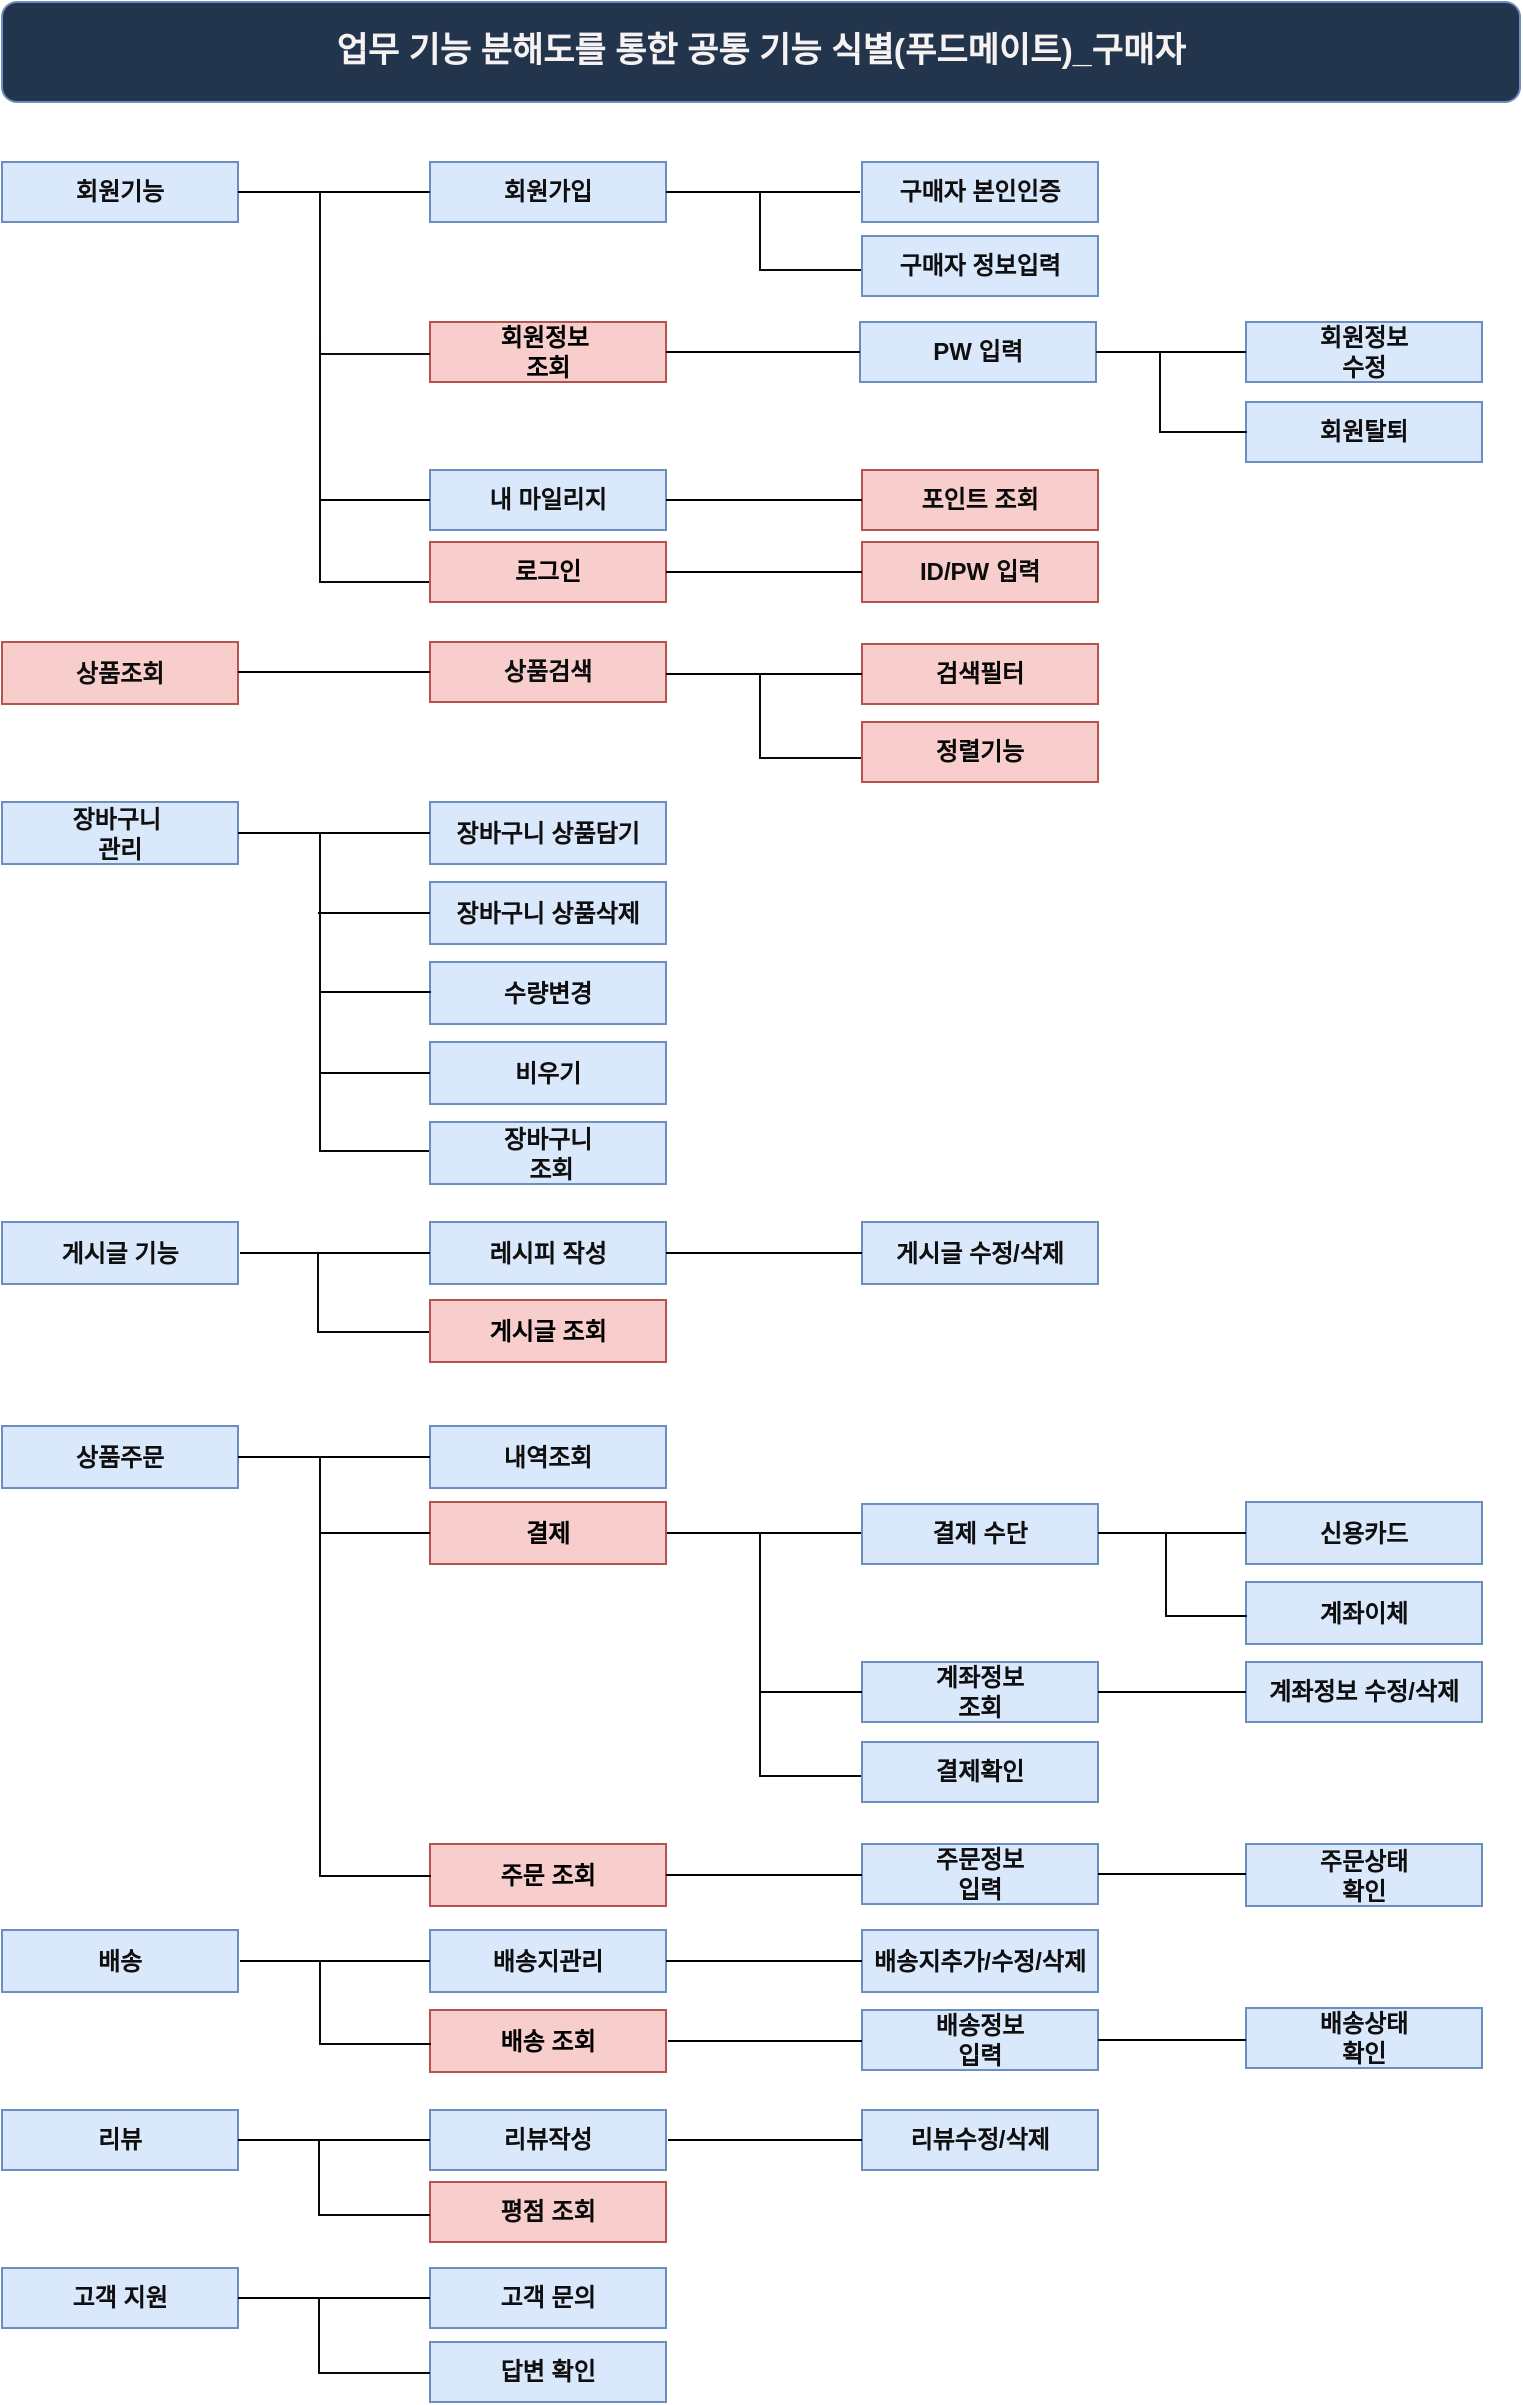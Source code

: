 <mxfile version="26.0.4" pages="3">
  <diagram name="구매자" id="KxQ2vBTSWUUylQG3e3UV">
    <mxGraphModel dx="183" dy="1252" grid="1" gridSize="10" guides="1" tooltips="1" connect="1" arrows="1" fold="1" page="1" pageScale="1" pageWidth="827" pageHeight="1169" background="#ffffff" math="0" shadow="0">
      <root>
        <mxCell id="0" />
        <mxCell id="1" parent="0" />
        <mxCell id="Efq5-ba69_3Z7ceRc4ZC-14" value="주문상태&lt;div&gt;확인&lt;/div&gt;" style="rounded=0;whiteSpace=wrap;html=1;fillColor=#dae8fc;strokeColor=#6c8ebf;fontColor=#100f0f;fontStyle=1" parent="1" vertex="1">
          <mxGeometry x="663" y="881" width="118" height="31" as="geometry" />
        </mxCell>
        <mxCell id="Efq5-ba69_3Z7ceRc4ZC-21" value="로그인" style="rounded=0;whiteSpace=wrap;html=1;fillColor=#f8cecc;strokeColor=#b85450;fontStyle=1;fontColor=#050505;" parent="1" vertex="1">
          <mxGeometry x="255" y="230" width="118" height="30" as="geometry" />
        </mxCell>
        <mxCell id="Efq5-ba69_3Z7ceRc4ZC-28" value="신용카드" style="rounded=0;whiteSpace=wrap;html=1;fillColor=#dae8fc;strokeColor=#6c8ebf;fontColor=#100f0f;fontStyle=1" parent="1" vertex="1">
          <mxGeometry x="663" y="710" width="118" height="31" as="geometry" />
        </mxCell>
        <mxCell id="Efq5-ba69_3Z7ceRc4ZC-29" value="결제" style="rounded=0;whiteSpace=wrap;html=1;fillColor=#f8cecc;strokeColor=#b85450;fontStyle=1;gradientColor=none;fontColor=#000000;" parent="1" vertex="1">
          <mxGeometry x="255" y="710" width="118" height="31" as="geometry" />
        </mxCell>
        <mxCell id="Efq5-ba69_3Z7ceRc4ZC-34" value="회원정보&lt;div&gt;수정&lt;/div&gt;" style="rounded=0;whiteSpace=wrap;html=1;fillColor=#dae8fc;strokeColor=#6c8ebf;fontColor=#100f0f;fontStyle=1" parent="1" vertex="1">
          <mxGeometry x="663" y="120" width="118" height="30" as="geometry" />
        </mxCell>
        <mxCell id="Efq5-ba69_3Z7ceRc4ZC-35" value="레시피 작성" style="rounded=0;whiteSpace=wrap;html=1;fillColor=#dae8fc;strokeColor=#6c8ebf;fontColor=#100f0f;fontStyle=1" parent="1" vertex="1">
          <mxGeometry x="255" y="570" width="118" height="31" as="geometry" />
        </mxCell>
        <mxCell id="Efq5-ba69_3Z7ceRc4ZC-37" value="회원가입" style="rounded=0;whiteSpace=wrap;html=1;fillColor=#dae8fc;strokeColor=#6c8ebf;fontColor=#100f0f;fontStyle=1" parent="1" vertex="1">
          <mxGeometry x="255" y="40" width="118" height="30" as="geometry" />
        </mxCell>
        <mxCell id="Efq5-ba69_3Z7ceRc4ZC-39" value="주문정보&lt;div&gt;입력&lt;/div&gt;" style="rounded=0;whiteSpace=wrap;html=1;fillColor=#dae8fc;strokeColor=#6c8ebf;fontColor=#100f0f;fontStyle=1" parent="1" vertex="1">
          <mxGeometry x="471" y="881" width="118" height="30" as="geometry" />
        </mxCell>
        <mxCell id="Efq5-ba69_3Z7ceRc4ZC-44" value="상품주문" style="rounded=0;whiteSpace=wrap;html=1;fillColor=#dae8fc;strokeColor=#6c8ebf;fontColor=#100f0f;fontStyle=1" parent="1" vertex="1">
          <mxGeometry x="41" y="672" width="118" height="31" as="geometry" />
        </mxCell>
        <mxCell id="Efq5-ba69_3Z7ceRc4ZC-46" value="회원정보&amp;nbsp;&lt;div&gt;조회&lt;/div&gt;" style="rounded=0;whiteSpace=wrap;html=1;fillColor=#f8cecc;strokeColor=#b85450;fontStyle=1;fontColor=#000000;" parent="1" vertex="1">
          <mxGeometry x="255" y="120" width="118" height="30" as="geometry" />
        </mxCell>
        <mxCell id="Efq5-ba69_3Z7ceRc4ZC-47" value="장바구니&amp;nbsp;&lt;div&gt;관리&lt;/div&gt;" style="rounded=0;whiteSpace=wrap;html=1;fillColor=#dae8fc;strokeColor=#6c8ebf;fontColor=#100f0f;fontStyle=1" parent="1" vertex="1">
          <mxGeometry x="41" y="360" width="118" height="31" as="geometry" />
        </mxCell>
        <mxCell id="Efq5-ba69_3Z7ceRc4ZC-49" value="배송" style="rounded=0;whiteSpace=wrap;html=1;fillColor=#dae8fc;strokeColor=#6c8ebf;fontColor=#100f0f;fontStyle=1" parent="1" vertex="1">
          <mxGeometry x="41" y="924" width="118" height="31" as="geometry" />
        </mxCell>
        <mxCell id="Efq5-ba69_3Z7ceRc4ZC-50" value="계좌이체" style="rounded=0;whiteSpace=wrap;html=1;fillColor=#dae8fc;strokeColor=#6c8ebf;fontColor=#100f0f;fontStyle=1" parent="1" vertex="1">
          <mxGeometry x="663" y="750" width="118" height="31" as="geometry" />
        </mxCell>
        <mxCell id="Efq5-ba69_3Z7ceRc4ZC-51" value="게시글 기능" style="rounded=0;whiteSpace=wrap;html=1;fillColor=#dae8fc;strokeColor=#6c8ebf;fontColor=#100f0f;fontStyle=1" parent="1" vertex="1">
          <mxGeometry x="41" y="570" width="118" height="31" as="geometry" />
        </mxCell>
        <mxCell id="Efq5-ba69_3Z7ceRc4ZC-52" value="내역조회" style="rounded=0;whiteSpace=wrap;html=1;fillColor=#dae8fc;strokeColor=#6c8ebf;fontColor=#100f0f;fontStyle=1" parent="1" vertex="1">
          <mxGeometry x="255" y="672" width="118" height="31" as="geometry" />
        </mxCell>
        <mxCell id="Efq5-ba69_3Z7ceRc4ZC-55" value="구매자 본인인증" style="rounded=0;whiteSpace=wrap;html=1;fillColor=#dae8fc;strokeColor=#6c8ebf;fontColor=#100f0f;fontStyle=1" parent="1" vertex="1">
          <mxGeometry x="471" y="40" width="118" height="30" as="geometry" />
        </mxCell>
        <mxCell id="Efq5-ba69_3Z7ceRc4ZC-56" value="회원탈퇴" style="rounded=0;whiteSpace=wrap;html=1;fillColor=#dae8fc;strokeColor=#6c8ebf;fontColor=#100f0f;fontStyle=1" parent="1" vertex="1">
          <mxGeometry x="663" y="160" width="118" height="30" as="geometry" />
        </mxCell>
        <mxCell id="Efq5-ba69_3Z7ceRc4ZC-57" value="구매자 정보입력" style="rounded=0;whiteSpace=wrap;html=1;fillColor=#dae8fc;strokeColor=#6c8ebf;fontColor=#100f0f;fontStyle=1" parent="1" vertex="1">
          <mxGeometry x="471" y="77" width="118" height="30" as="geometry" />
        </mxCell>
        <mxCell id="Efq5-ba69_3Z7ceRc4ZC-58" value="상품조회" style="rounded=0;whiteSpace=wrap;html=1;fillColor=#f8cecc;strokeColor=#b85450;fontStyle=1;fontColor=#0d0d0d;" parent="1" vertex="1">
          <mxGeometry x="41" y="280" width="118" height="31" as="geometry" />
        </mxCell>
        <mxCell id="v25K_yAXHsGwWr2HX3pa-2" value="회원기능" style="rounded=0;whiteSpace=wrap;html=1;fillColor=#dae8fc;strokeColor=#6c8ebf;fontColor=#100f0f;fontStyle=1" parent="1" vertex="1">
          <mxGeometry x="41" y="40" width="118" height="30" as="geometry" />
        </mxCell>
        <mxCell id="v25K_yAXHsGwWr2HX3pa-3" style="edgeStyle=orthogonalEdgeStyle;rounded=0;orthogonalLoop=1;jettySize=auto;html=1;exitX=0.5;exitY=1;exitDx=0;exitDy=0;fillColor=#dae8fc;strokeColor=#6c8ebf;fontColor=#100f0f;fontStyle=1" parent="1" edge="1">
          <mxGeometry relative="1" as="geometry">
            <mxPoint x="256.0" y="70" as="sourcePoint" />
            <mxPoint x="256.0" y="70" as="targetPoint" />
          </mxGeometry>
        </mxCell>
        <mxCell id="v25K_yAXHsGwWr2HX3pa-12" value="리뷰" style="rounded=0;whiteSpace=wrap;html=1;fillColor=#dae8fc;strokeColor=#6c8ebf;fontColor=#100f0f;fontStyle=1" parent="1" vertex="1">
          <mxGeometry x="41" y="1014" width="118" height="30" as="geometry" />
        </mxCell>
        <mxCell id="v25K_yAXHsGwWr2HX3pa-13" value="상품검색" style="rounded=0;whiteSpace=wrap;html=1;fillColor=#f8cecc;strokeColor=#b85450;fontStyle=1;fontColor=#0d0d0d;" parent="1" vertex="1">
          <mxGeometry x="255" y="280" width="118" height="30" as="geometry" />
        </mxCell>
        <mxCell id="v25K_yAXHsGwWr2HX3pa-14" value="검색필터" style="rounded=0;whiteSpace=wrap;html=1;fillColor=#f8cecc;strokeColor=#b85450;fontStyle=1;fontColor=#080808;" parent="1" vertex="1">
          <mxGeometry x="471" y="281" width="118" height="30" as="geometry" />
        </mxCell>
        <mxCell id="v25K_yAXHsGwWr2HX3pa-16" value="정렬기능" style="rounded=0;whiteSpace=wrap;html=1;fillColor=#f8cecc;strokeColor=#b85450;fontStyle=1;fontColor=#080808;" parent="1" vertex="1">
          <mxGeometry x="471" y="320" width="118" height="30" as="geometry" />
        </mxCell>
        <mxCell id="v25K_yAXHsGwWr2HX3pa-18" value="고객 지원" style="rounded=0;whiteSpace=wrap;html=1;fillColor=#dae8fc;strokeColor=#6c8ebf;fontColor=#100f0f;fontStyle=1" parent="1" vertex="1">
          <mxGeometry x="41" y="1093" width="118" height="30" as="geometry" />
        </mxCell>
        <mxCell id="gSBOiHma_csngx7z9EYh-1" value="장바구니 상품담기" style="rounded=0;whiteSpace=wrap;html=1;fillColor=#dae8fc;strokeColor=#6c8ebf;fontColor=#100f0f;fontStyle=1" parent="1" vertex="1">
          <mxGeometry x="255" y="360" width="118" height="31" as="geometry" />
        </mxCell>
        <mxCell id="gSBOiHma_csngx7z9EYh-2" value="장바구니 상품삭제" style="rounded=0;whiteSpace=wrap;html=1;fillColor=#dae8fc;strokeColor=#6c8ebf;fontColor=#100f0f;fontStyle=1" parent="1" vertex="1">
          <mxGeometry x="255" y="400" width="118" height="31" as="geometry" />
        </mxCell>
        <mxCell id="gSBOiHma_csngx7z9EYh-3" value="수량변경" style="rounded=0;whiteSpace=wrap;html=1;fillColor=#dae8fc;strokeColor=#6c8ebf;fontColor=#100f0f;fontStyle=1" parent="1" vertex="1">
          <mxGeometry x="255" y="440" width="118" height="31" as="geometry" />
        </mxCell>
        <mxCell id="gSBOiHma_csngx7z9EYh-4" value="비우기" style="rounded=0;whiteSpace=wrap;html=1;fillColor=#dae8fc;strokeColor=#6c8ebf;fontColor=#100f0f;fontStyle=1" parent="1" vertex="1">
          <mxGeometry x="255" y="480" width="118" height="31" as="geometry" />
        </mxCell>
        <mxCell id="gSBOiHma_csngx7z9EYh-5" value="장바구니&lt;div&gt;&amp;nbsp;조회&lt;/div&gt;" style="rounded=0;whiteSpace=wrap;html=1;fillColor=#dae8fc;strokeColor=#6c8ebf;fontColor=#100f0f;fontStyle=1" parent="1" vertex="1">
          <mxGeometry x="255" y="520" width="118" height="31" as="geometry" />
        </mxCell>
        <mxCell id="gSBOiHma_csngx7z9EYh-6" value="ID/PW 입력" style="rounded=0;whiteSpace=wrap;html=1;fillColor=#f8cecc;strokeColor=#b85450;fontStyle=1;fontColor=#0d0d0d;" parent="1" vertex="1">
          <mxGeometry x="471" y="230" width="118" height="30" as="geometry" />
        </mxCell>
        <mxCell id="gSBOiHma_csngx7z9EYh-7" value="게시글 수정/삭제" style="rounded=0;whiteSpace=wrap;html=1;fillColor=#dae8fc;strokeColor=#6c8ebf;fontColor=#100f0f;fontStyle=1" parent="1" vertex="1">
          <mxGeometry x="471" y="570" width="118" height="31" as="geometry" />
        </mxCell>
        <mxCell id="gSBOiHma_csngx7z9EYh-11" value="배송지관리" style="rounded=0;whiteSpace=wrap;html=1;fillColor=#dae8fc;strokeColor=#6c8ebf;fontColor=#100f0f;fontStyle=1" parent="1" vertex="1">
          <mxGeometry x="255" y="924" width="118" height="31" as="geometry" />
        </mxCell>
        <mxCell id="gSBOiHma_csngx7z9EYh-14" value="배송지추가/수정/삭제" style="rounded=0;whiteSpace=wrap;html=1;fillColor=#dae8fc;strokeColor=#6c8ebf;fontColor=#100f0f;fontStyle=1" parent="1" vertex="1">
          <mxGeometry x="471" y="924" width="118" height="31" as="geometry" />
        </mxCell>
        <mxCell id="gSBOiHma_csngx7z9EYh-15" value="배송상태&lt;div&gt;확인&lt;/div&gt;" style="rounded=0;whiteSpace=wrap;html=1;fillColor=#dae8fc;strokeColor=#6c8ebf;fontColor=#100f0f;fontStyle=1" parent="1" vertex="1">
          <mxGeometry x="663" y="963" width="118" height="30" as="geometry" />
        </mxCell>
        <mxCell id="gSBOiHma_csngx7z9EYh-16" value="배송정보&lt;div&gt;입력&lt;/div&gt;" style="rounded=0;whiteSpace=wrap;html=1;fillColor=#dae8fc;strokeColor=#6c8ebf;fontColor=#100f0f;fontStyle=1" parent="1" vertex="1">
          <mxGeometry x="471" y="964" width="118" height="30" as="geometry" />
        </mxCell>
        <mxCell id="gSBOiHma_csngx7z9EYh-17" value="리뷰작성" style="rounded=0;whiteSpace=wrap;html=1;fillColor=#dae8fc;strokeColor=#6c8ebf;fontColor=#100f0f;fontStyle=1" parent="1" vertex="1">
          <mxGeometry x="255" y="1014" width="118" height="30" as="geometry" />
        </mxCell>
        <mxCell id="gSBOiHma_csngx7z9EYh-19" value="리뷰수정/삭제" style="rounded=0;whiteSpace=wrap;html=1;fillColor=#dae8fc;strokeColor=#6c8ebf;fontColor=#100f0f;fontStyle=1" parent="1" vertex="1">
          <mxGeometry x="471" y="1014" width="118" height="30" as="geometry" />
        </mxCell>
        <mxCell id="gSBOiHma_csngx7z9EYh-23" value="결제 수단" style="rounded=0;whiteSpace=wrap;html=1;fillColor=#dae8fc;strokeColor=#6c8ebf;fontColor=#100f0f;fontStyle=1" parent="1" vertex="1">
          <mxGeometry x="471" y="711" width="118" height="30" as="geometry" />
        </mxCell>
        <mxCell id="gSBOiHma_csngx7z9EYh-27" value="계좌정보&lt;div&gt;조회&lt;/div&gt;" style="rounded=0;whiteSpace=wrap;html=1;fillColor=#dae8fc;strokeColor=#6c8ebf;fontColor=#100f0f;fontStyle=1" parent="1" vertex="1">
          <mxGeometry x="471" y="790" width="118" height="30" as="geometry" />
        </mxCell>
        <mxCell id="gSBOiHma_csngx7z9EYh-28" value="계좌정보 수정/삭제" style="rounded=0;whiteSpace=wrap;html=1;fillColor=#dae8fc;strokeColor=#6c8ebf;fontColor=#100f0f;fontStyle=1" parent="1" vertex="1">
          <mxGeometry x="663" y="790" width="118" height="30" as="geometry" />
        </mxCell>
        <mxCell id="gSBOiHma_csngx7z9EYh-29" value="결제확인" style="rounded=0;whiteSpace=wrap;html=1;fillColor=#dae8fc;strokeColor=#6c8ebf;fontColor=#100f0f;fontStyle=1" parent="1" vertex="1">
          <mxGeometry x="471" y="830" width="118" height="30" as="geometry" />
        </mxCell>
        <mxCell id="gSBOiHma_csngx7z9EYh-30" value="포인트 조회" style="rounded=0;whiteSpace=wrap;html=1;fillColor=#f8cecc;strokeColor=#b85450;fontStyle=1;fontColor=#0a0a0a;" parent="1" vertex="1">
          <mxGeometry x="471" y="194" width="118" height="30" as="geometry" />
        </mxCell>
        <mxCell id="gSBOiHma_csngx7z9EYh-31" value="내 마일리지" style="rounded=0;whiteSpace=wrap;html=1;fillColor=#dae8fc;strokeColor=#6c8ebf;fontColor=#100f0f;fontStyle=1" parent="1" vertex="1">
          <mxGeometry x="255" y="194" width="118" height="30" as="geometry" />
        </mxCell>
        <mxCell id="gSBOiHma_csngx7z9EYh-32" value="고객 문의" style="rounded=0;whiteSpace=wrap;html=1;fillColor=#dae8fc;strokeColor=#6c8ebf;fontColor=#100f0f;fontStyle=1" parent="1" vertex="1">
          <mxGeometry x="255" y="1093" width="118" height="30" as="geometry" />
        </mxCell>
        <mxCell id="gSBOiHma_csngx7z9EYh-33" value="답변 확인" style="rounded=0;whiteSpace=wrap;html=1;fillColor=#dae8fc;strokeColor=#6c8ebf;fontColor=#100f0f;fontStyle=1" parent="1" vertex="1">
          <mxGeometry x="255" y="1130" width="118" height="30" as="geometry" />
        </mxCell>
        <mxCell id="gSBOiHma_csngx7z9EYh-34" value="&lt;span&gt;&lt;font color=&quot;#f7f2f2&quot; style=&quot;font-size: 17px;&quot;&gt;업무 기능 분해도를 통한 공통 기능 식별(푸드메이트)_구매자&lt;/font&gt;&lt;/span&gt;" style="rounded=1;whiteSpace=wrap;html=1;fillColor=#23354d;strokeColor=#6c8ebf;fontColor=#100f0f;fontStyle=1;gradientColor=none;" parent="1" vertex="1">
          <mxGeometry x="41" y="-40" width="759" height="50" as="geometry" />
        </mxCell>
        <mxCell id="gSBOiHma_csngx7z9EYh-35" value="평점 조회" style="rounded=0;whiteSpace=wrap;html=1;fillColor=#f8cecc;strokeColor=#b85450;fontStyle=1;fontColor=#0a0a0a;" parent="1" vertex="1">
          <mxGeometry x="255" y="1050" width="118" height="30" as="geometry" />
        </mxCell>
        <mxCell id="gSBOiHma_csngx7z9EYh-36" value="게시글 조회" style="rounded=0;whiteSpace=wrap;html=1;fillColor=#f8cecc;strokeColor=#b85450;fontStyle=1;gradientColor=none;fontColor=#000000;" parent="1" vertex="1">
          <mxGeometry x="255" y="609" width="118" height="31" as="geometry" />
        </mxCell>
        <mxCell id="gSBOiHma_csngx7z9EYh-37" value="주문 조회" style="rounded=0;whiteSpace=wrap;html=1;fillColor=#f8cecc;strokeColor=#b85450;fontStyle=1;gradientColor=none;fontColor=#000000;" parent="1" vertex="1">
          <mxGeometry x="255" y="881" width="118" height="31" as="geometry" />
        </mxCell>
        <mxCell id="gSBOiHma_csngx7z9EYh-38" value="배송 조회" style="rounded=0;whiteSpace=wrap;html=1;fillColor=#f8cecc;strokeColor=#b85450;fontStyle=1;gradientColor=none;fontColor=#000000;" parent="1" vertex="1">
          <mxGeometry x="255" y="964" width="118" height="31" as="geometry" />
        </mxCell>
        <mxCell id="C1hIJ7Vksr_OYi1bFqaD-2" value="" style="strokeWidth=1;html=1;shape=mxgraph.flowchart.annotation_1;align=left;pointerEvents=1;strokeColor=#0d0d0d;" parent="1" vertex="1">
          <mxGeometry x="200" y="55" width="55" height="81" as="geometry" />
        </mxCell>
        <mxCell id="C1hIJ7Vksr_OYi1bFqaD-5" value="" style="line;strokeWidth=1;html=1;strokeColor=#000000;" parent="1" vertex="1">
          <mxGeometry x="159" y="50" width="95" height="10" as="geometry" />
        </mxCell>
        <mxCell id="C1hIJ7Vksr_OYi1bFqaD-7" value="" style="shape=partialRectangle;whiteSpace=wrap;html=1;bottom=0;right=0;fillColor=none;strokeColor=#080808;direction=north;" parent="1" vertex="1">
          <mxGeometry x="200" y="130" width="54" height="120" as="geometry" />
        </mxCell>
        <mxCell id="C1hIJ7Vksr_OYi1bFqaD-9" value="" style="line;strokeWidth=1;html=1;strokeColor=#000000;" parent="1" vertex="1">
          <mxGeometry x="200" y="204" width="55" height="10" as="geometry" />
        </mxCell>
        <mxCell id="C1hIJ7Vksr_OYi1bFqaD-11" value="" style="line;strokeWidth=1;html=1;strokeColor=#000000;" parent="1" vertex="1">
          <mxGeometry x="373" y="50" width="97" height="10" as="geometry" />
        </mxCell>
        <mxCell id="C1hIJ7Vksr_OYi1bFqaD-12" value="" style="shape=partialRectangle;whiteSpace=wrap;html=1;bottom=0;right=0;fillColor=none;strokeColor=#080808;direction=north;" parent="1" vertex="1">
          <mxGeometry x="420" y="56" width="50" height="38" as="geometry" />
        </mxCell>
        <mxCell id="C1hIJ7Vksr_OYi1bFqaD-15" value="PW 입력" style="rounded=0;whiteSpace=wrap;html=1;fillColor=#dae8fc;strokeColor=#6c8ebf;fontColor=#100f0f;fontStyle=1" parent="1" vertex="1">
          <mxGeometry x="470" y="120" width="118" height="30" as="geometry" />
        </mxCell>
        <mxCell id="C1hIJ7Vksr_OYi1bFqaD-16" value="" style="line;strokeWidth=1;html=1;strokeColor=#000000;" parent="1" vertex="1">
          <mxGeometry x="373" y="130" width="97" height="10" as="geometry" />
        </mxCell>
        <mxCell id="C1hIJ7Vksr_OYi1bFqaD-17" value="" style="line;strokeWidth=1;html=1;strokeColor=#000000;" parent="1" vertex="1">
          <mxGeometry x="588" y="130" width="75" height="10" as="geometry" />
        </mxCell>
        <mxCell id="C1hIJ7Vksr_OYi1bFqaD-18" value="" style="shape=partialRectangle;whiteSpace=wrap;html=1;bottom=0;right=0;fillColor=none;strokeColor=#080808;direction=north;" parent="1" vertex="1">
          <mxGeometry x="620" y="136" width="43" height="39" as="geometry" />
        </mxCell>
        <mxCell id="C1hIJ7Vksr_OYi1bFqaD-19" value="" style="line;strokeWidth=1;html=1;strokeColor=#000000;" parent="1" vertex="1">
          <mxGeometry x="373" y="204" width="98" height="10" as="geometry" />
        </mxCell>
        <mxCell id="C1hIJ7Vksr_OYi1bFqaD-20" value="" style="line;strokeWidth=1;html=1;strokeColor=#000000;" parent="1" vertex="1">
          <mxGeometry x="373" y="240" width="98" height="10" as="geometry" />
        </mxCell>
        <mxCell id="C1hIJ7Vksr_OYi1bFqaD-21" value="" style="line;strokeWidth=1;html=1;strokeColor=#000000;" parent="1" vertex="1">
          <mxGeometry x="159" y="290" width="96" height="10" as="geometry" />
        </mxCell>
        <mxCell id="C1hIJ7Vksr_OYi1bFqaD-22" value="" style="line;strokeWidth=1;html=1;strokeColor=#000000;" parent="1" vertex="1">
          <mxGeometry x="159" y="370.5" width="96" height="10" as="geometry" />
        </mxCell>
        <mxCell id="C1hIJ7Vksr_OYi1bFqaD-23" value="" style="line;strokeWidth=1;html=1;strokeColor=#000000;" parent="1" vertex="1">
          <mxGeometry x="160" y="580.5" width="95" height="10" as="geometry" />
        </mxCell>
        <mxCell id="C1hIJ7Vksr_OYi1bFqaD-24" value="" style="line;strokeWidth=1;html=1;strokeColor=#000000;" parent="1" vertex="1">
          <mxGeometry x="159" y="682.5" width="96" height="10" as="geometry" />
        </mxCell>
        <mxCell id="C1hIJ7Vksr_OYi1bFqaD-25" value="" style="line;strokeWidth=1;html=1;strokeColor=#000000;" parent="1" vertex="1">
          <mxGeometry x="160" y="934.5" width="95" height="10" as="geometry" />
        </mxCell>
        <mxCell id="C1hIJ7Vksr_OYi1bFqaD-26" value="" style="line;strokeWidth=1;html=1;strokeColor=#000000;" parent="1" vertex="1">
          <mxGeometry x="159" y="1024" width="96" height="10" as="geometry" />
        </mxCell>
        <mxCell id="C1hIJ7Vksr_OYi1bFqaD-27" value="" style="line;strokeWidth=1;html=1;strokeColor=#000000;" parent="1" vertex="1">
          <mxGeometry x="159" y="1103" width="96" height="10" as="geometry" />
        </mxCell>
        <mxCell id="C1hIJ7Vksr_OYi1bFqaD-28" value="" style="line;strokeWidth=1;html=1;strokeColor=#000000;" parent="1" vertex="1">
          <mxGeometry x="373" y="580.5" width="98" height="10" as="geometry" />
        </mxCell>
        <mxCell id="C1hIJ7Vksr_OYi1bFqaD-29" value="" style="line;strokeWidth=1;html=1;strokeColor=#000000;" parent="1" vertex="1">
          <mxGeometry x="373" y="291" width="98" height="10" as="geometry" />
        </mxCell>
        <mxCell id="C1hIJ7Vksr_OYi1bFqaD-30" value="" style="line;strokeWidth=1;html=1;strokeColor=#000000;" parent="1" vertex="1">
          <mxGeometry x="373.5" y="720.5" width="97" height="10" as="geometry" />
        </mxCell>
        <mxCell id="C1hIJ7Vksr_OYi1bFqaD-31" value="" style="line;strokeWidth=1;html=1;strokeColor=#000000;" parent="1" vertex="1">
          <mxGeometry x="589" y="720.5" width="74" height="10" as="geometry" />
        </mxCell>
        <mxCell id="C1hIJ7Vksr_OYi1bFqaD-32" value="" style="line;strokeWidth=1;html=1;strokeColor=#000000;" parent="1" vertex="1">
          <mxGeometry x="589" y="800" width="74" height="10" as="geometry" />
        </mxCell>
        <mxCell id="C1hIJ7Vksr_OYi1bFqaD-33" value="" style="line;strokeWidth=1;html=1;strokeColor=#000000;" parent="1" vertex="1">
          <mxGeometry x="589" y="891" width="74" height="10" as="geometry" />
        </mxCell>
        <mxCell id="C1hIJ7Vksr_OYi1bFqaD-34" value="" style="line;strokeWidth=1;html=1;strokeColor=#000000;" parent="1" vertex="1">
          <mxGeometry x="589" y="974" width="74" height="10" as="geometry" />
        </mxCell>
        <mxCell id="C1hIJ7Vksr_OYi1bFqaD-35" value="" style="line;strokeWidth=1;html=1;strokeColor=#000000;" parent="1" vertex="1">
          <mxGeometry x="373" y="934.5" width="98" height="10" as="geometry" />
        </mxCell>
        <mxCell id="C1hIJ7Vksr_OYi1bFqaD-36" value="" style="line;strokeWidth=1;html=1;strokeColor=#000000;" parent="1" vertex="1">
          <mxGeometry x="374" y="974.5" width="97" height="10" as="geometry" />
        </mxCell>
        <mxCell id="C1hIJ7Vksr_OYi1bFqaD-37" value="" style="shape=partialRectangle;whiteSpace=wrap;html=1;bottom=0;right=0;fillColor=none;strokeColor=#080808;direction=north;" parent="1" vertex="1">
          <mxGeometry x="420" y="297" width="50" height="41" as="geometry" />
        </mxCell>
        <mxCell id="C1hIJ7Vksr_OYi1bFqaD-40" value="" style="shape=partialRectangle;whiteSpace=wrap;html=1;bottom=0;right=0;fillColor=none;strokeColor=#080808;direction=north;" parent="1" vertex="1">
          <mxGeometry x="200" y="375.5" width="54" height="159" as="geometry" />
        </mxCell>
        <mxCell id="C1hIJ7Vksr_OYi1bFqaD-41" value="" style="line;strokeWidth=1;html=1;strokeColor=#000000;" parent="1" vertex="1">
          <mxGeometry x="199" y="410.5" width="56" height="10" as="geometry" />
        </mxCell>
        <mxCell id="C1hIJ7Vksr_OYi1bFqaD-42" value="" style="line;strokeWidth=1;html=1;strokeColor=#000000;" parent="1" vertex="1">
          <mxGeometry x="199.5" y="450" width="56" height="10" as="geometry" />
        </mxCell>
        <mxCell id="C1hIJ7Vksr_OYi1bFqaD-43" value="" style="line;strokeWidth=1;html=1;strokeColor=#000000;" parent="1" vertex="1">
          <mxGeometry x="200" y="490.5" width="55" height="10" as="geometry" />
        </mxCell>
        <mxCell id="C1hIJ7Vksr_OYi1bFqaD-44" value="" style="shape=partialRectangle;whiteSpace=wrap;html=1;bottom=0;right=0;fillColor=none;strokeColor=#080808;direction=north;" parent="1" vertex="1">
          <mxGeometry x="199" y="586" width="55" height="39" as="geometry" />
        </mxCell>
        <mxCell id="C1hIJ7Vksr_OYi1bFqaD-45" value="" style="shape=partialRectangle;whiteSpace=wrap;html=1;bottom=0;right=0;fillColor=none;strokeColor=#080808;direction=north;" parent="1" vertex="1">
          <mxGeometry x="200" y="687.5" width="55" height="209.5" as="geometry" />
        </mxCell>
        <mxCell id="C1hIJ7Vksr_OYi1bFqaD-46" value="" style="shape=partialRectangle;whiteSpace=wrap;html=1;bottom=0;right=0;fillColor=none;strokeColor=#080808;direction=north;" parent="1" vertex="1">
          <mxGeometry x="623" y="725.5" width="40" height="41.5" as="geometry" />
        </mxCell>
        <mxCell id="C1hIJ7Vksr_OYi1bFqaD-47" value="" style="shape=partialRectangle;whiteSpace=wrap;html=1;bottom=0;right=0;fillColor=none;strokeColor=#080808;direction=north;" parent="1" vertex="1">
          <mxGeometry x="420" y="725.5" width="50" height="121.5" as="geometry" />
        </mxCell>
        <mxCell id="C1hIJ7Vksr_OYi1bFqaD-48" value="" style="line;strokeWidth=1;html=1;strokeColor=#000000;" parent="1" vertex="1">
          <mxGeometry x="420" y="800" width="51" height="10" as="geometry" />
        </mxCell>
        <mxCell id="C1hIJ7Vksr_OYi1bFqaD-49" value="" style="line;strokeWidth=1;html=1;strokeColor=#000000;" parent="1" vertex="1">
          <mxGeometry x="373" y="891.5" width="98" height="10" as="geometry" />
        </mxCell>
        <mxCell id="C1hIJ7Vksr_OYi1bFqaD-50" value="" style="line;strokeWidth=1;html=1;strokeColor=#000000;" parent="1" vertex="1">
          <mxGeometry x="200" y="720.5" width="55" height="10" as="geometry" />
        </mxCell>
        <mxCell id="C1hIJ7Vksr_OYi1bFqaD-51" value="" style="line;strokeWidth=1;html=1;strokeColor=#000000;" parent="1" vertex="1">
          <mxGeometry x="374" y="1024" width="97" height="10" as="geometry" />
        </mxCell>
        <mxCell id="C1hIJ7Vksr_OYi1bFqaD-52" value="" style="shape=partialRectangle;whiteSpace=wrap;html=1;bottom=0;right=0;fillColor=none;strokeColor=#080808;direction=north;" parent="1" vertex="1">
          <mxGeometry x="200" y="939.5" width="55" height="41.5" as="geometry" />
        </mxCell>
        <mxCell id="C1hIJ7Vksr_OYi1bFqaD-53" value="" style="shape=partialRectangle;whiteSpace=wrap;html=1;bottom=0;right=0;fillColor=none;strokeColor=#080808;direction=north;" parent="1" vertex="1">
          <mxGeometry x="199.5" y="1029" width="55" height="37.5" as="geometry" />
        </mxCell>
        <mxCell id="C1hIJ7Vksr_OYi1bFqaD-54" value="" style="shape=partialRectangle;whiteSpace=wrap;html=1;bottom=0;right=0;fillColor=none;strokeColor=#080808;direction=north;" parent="1" vertex="1">
          <mxGeometry x="199.5" y="1108" width="55" height="37.5" as="geometry" />
        </mxCell>
      </root>
    </mxGraphModel>
  </diagram>
  <diagram id="3mOO86VA1NQwetextvAa" name="판매자">
    <mxGraphModel dx="1367" dy="1786" grid="1" gridSize="10" guides="1" tooltips="1" connect="1" arrows="1" fold="1" page="1" pageScale="1" pageWidth="827" pageHeight="1169" background="#ffffff" math="0" shadow="0">
      <root>
        <mxCell id="0" />
        <mxCell id="1" parent="0" />
        <mxCell id="lTYjeobQIviOrf7bEj6U-1" value="&lt;span&gt;&lt;font color=&quot;#f7f2f2&quot; style=&quot;font-size: 17px;&quot;&gt;업무 기능 분해도를 통한 공통 기능 식별(푸드메이트)_판매자&lt;/font&gt;&lt;/span&gt;" style="rounded=1;whiteSpace=wrap;html=1;fillColor=#23354d;strokeColor=#6c8ebf;fontColor=#100f0f;fontStyle=1;gradientColor=none;" parent="1" vertex="1">
          <mxGeometry x="39" y="-50" width="759" height="50" as="geometry" />
        </mxCell>
        <mxCell id="Bb0zmOe-hHY2qCRjXPbl-2" value="로그인" style="rounded=0;whiteSpace=wrap;html=1;fillColor=#f8cecc;strokeColor=#b85450;fontStyle=1;fontColor=#050505;" parent="1" vertex="1">
          <mxGeometry x="254" y="199" width="118" height="31" as="geometry" />
        </mxCell>
        <mxCell id="Bb0zmOe-hHY2qCRjXPbl-5" value="회원정보&lt;div&gt;수정&lt;/div&gt;" style="rounded=0;whiteSpace=wrap;html=1;fillColor=#dae8fc;strokeColor=#6c8ebf;fontColor=#100f0f;fontStyle=1" parent="1" vertex="1">
          <mxGeometry x="662" y="120" width="118" height="30" as="geometry" />
        </mxCell>
        <mxCell id="Bb0zmOe-hHY2qCRjXPbl-6" value="재고 수량 관리" style="rounded=0;whiteSpace=wrap;html=1;fillColor=#dae8fc;strokeColor=#6c8ebf;fontColor=#100f0f;fontStyle=1" parent="1" vertex="1">
          <mxGeometry x="254" y="570" width="118" height="31" as="geometry" />
        </mxCell>
        <mxCell id="Bb0zmOe-hHY2qCRjXPbl-7" value="회원가입" style="rounded=0;whiteSpace=wrap;html=1;fillColor=#dae8fc;strokeColor=#6c8ebf;fontColor=#100f0f;fontStyle=1" parent="1" vertex="1">
          <mxGeometry x="254" y="40" width="118" height="30" as="geometry" />
        </mxCell>
        <mxCell id="Bb0zmOe-hHY2qCRjXPbl-9" value="주문 관리" style="rounded=0;whiteSpace=wrap;html=1;fillColor=#dae8fc;strokeColor=#6c8ebf;fontColor=#100f0f;fontStyle=1" parent="1" vertex="1">
          <mxGeometry x="40" y="710" width="118" height="31" as="geometry" />
        </mxCell>
        <mxCell id="Bb0zmOe-hHY2qCRjXPbl-10" value="회원정보&amp;nbsp;&lt;div&gt;조회&lt;/div&gt;" style="rounded=0;whiteSpace=wrap;html=1;fillColor=#f8cecc;strokeColor=#b85450;fontStyle=1;fontColor=#000000;" parent="1" vertex="1">
          <mxGeometry x="254" y="120" width="118" height="30" as="geometry" />
        </mxCell>
        <mxCell id="Bb0zmOe-hHY2qCRjXPbl-11" value="상품관리" style="rounded=0;whiteSpace=wrap;html=1;fillColor=#dae8fc;strokeColor=#6c8ebf;fontColor=#100f0f;fontStyle=1" parent="1" vertex="1">
          <mxGeometry x="40" y="270" width="118" height="31" as="geometry" />
        </mxCell>
        <mxCell id="Bb0zmOe-hHY2qCRjXPbl-12" value="배송 관리" style="rounded=0;whiteSpace=wrap;html=1;fillColor=#dae8fc;strokeColor=#6c8ebf;fontColor=#100f0f;fontStyle=1" parent="1" vertex="1">
          <mxGeometry x="40" y="917" width="118" height="31" as="geometry" />
        </mxCell>
        <mxCell id="Bb0zmOe-hHY2qCRjXPbl-14" value="재고 관리" style="rounded=0;whiteSpace=wrap;html=1;fillColor=#dae8fc;strokeColor=#6c8ebf;fontColor=#100f0f;fontStyle=1" parent="1" vertex="1">
          <mxGeometry x="40" y="570" width="118" height="31" as="geometry" />
        </mxCell>
        <mxCell id="Bb0zmOe-hHY2qCRjXPbl-16" value="판매자 본인인증" style="rounded=0;whiteSpace=wrap;html=1;fillColor=#dae8fc;strokeColor=#6c8ebf;fontColor=#100f0f;fontStyle=1" parent="1" vertex="1">
          <mxGeometry x="470" y="40" width="118" height="30" as="geometry" />
        </mxCell>
        <mxCell id="Bb0zmOe-hHY2qCRjXPbl-17" value="회원탈퇴" style="rounded=0;whiteSpace=wrap;html=1;fillColor=#dae8fc;strokeColor=#6c8ebf;fontColor=#100f0f;fontStyle=1" parent="1" vertex="1">
          <mxGeometry x="662" y="160" width="118" height="30" as="geometry" />
        </mxCell>
        <mxCell id="Bb0zmOe-hHY2qCRjXPbl-18" value="판매자 정보입력" style="rounded=0;whiteSpace=wrap;html=1;fillColor=#dae8fc;strokeColor=#6c8ebf;fontColor=#100f0f;fontStyle=1" parent="1" vertex="1">
          <mxGeometry x="663" y="77" width="118" height="30" as="geometry" />
        </mxCell>
        <mxCell id="Bb0zmOe-hHY2qCRjXPbl-19" value="상품조회" style="rounded=0;whiteSpace=wrap;html=1;fillColor=#f8cecc;strokeColor=#b85450;fontStyle=1;fontColor=#0d0d0d;" parent="1" vertex="1">
          <mxGeometry x="253" y="270.5" width="118" height="31" as="geometry" />
        </mxCell>
        <mxCell id="Bb0zmOe-hHY2qCRjXPbl-20" value="회원기능" style="rounded=0;whiteSpace=wrap;html=1;fillColor=#dae8fc;strokeColor=#6c8ebf;fontColor=#100f0f;fontStyle=1" parent="1" vertex="1">
          <mxGeometry x="40" y="40" width="118" height="30" as="geometry" />
        </mxCell>
        <mxCell id="Bb0zmOe-hHY2qCRjXPbl-21" style="edgeStyle=orthogonalEdgeStyle;rounded=0;orthogonalLoop=1;jettySize=auto;html=1;exitX=0.5;exitY=1;exitDx=0;exitDy=0;fillColor=#dae8fc;strokeColor=#6c8ebf;fontColor=#100f0f;fontStyle=1" parent="1" edge="1">
          <mxGeometry relative="1" as="geometry">
            <mxPoint x="255.0" y="70" as="sourcePoint" />
            <mxPoint x="255.0" y="70" as="targetPoint" />
          </mxGeometry>
        </mxCell>
        <mxCell id="Bb0zmOe-hHY2qCRjXPbl-22" value="매출 관리" style="rounded=0;whiteSpace=wrap;html=1;fillColor=#dae8fc;strokeColor=#6c8ebf;fontColor=#100f0f;fontStyle=1" parent="1" vertex="1">
          <mxGeometry x="40" y="1007" width="118" height="30" as="geometry" />
        </mxCell>
        <mxCell id="Bb0zmOe-hHY2qCRjXPbl-23" value="상품검색" style="rounded=0;whiteSpace=wrap;html=1;fillColor=#f8cecc;strokeColor=#b85450;fontStyle=1;fontColor=#0d0d0d;" parent="1" vertex="1">
          <mxGeometry x="469" y="271.5" width="118" height="30" as="geometry" />
        </mxCell>
        <mxCell id="Bb0zmOe-hHY2qCRjXPbl-24" value="검색필터" style="rounded=0;whiteSpace=wrap;html=1;fillColor=#f8cecc;strokeColor=#b85450;fontStyle=1;fontColor=#080808;" parent="1" vertex="1">
          <mxGeometry x="662" y="271" width="118" height="30" as="geometry" />
        </mxCell>
        <mxCell id="Bb0zmOe-hHY2qCRjXPbl-25" value="정렬기능" style="rounded=0;whiteSpace=wrap;html=1;fillColor=#f8cecc;strokeColor=#b85450;fontStyle=1;fontColor=#080808;" parent="1" vertex="1">
          <mxGeometry x="662" y="310.5" width="118" height="30" as="geometry" />
        </mxCell>
        <mxCell id="Bb0zmOe-hHY2qCRjXPbl-26" value="고객 지원" style="rounded=0;whiteSpace=wrap;html=1;fillColor=#dae8fc;strokeColor=#6c8ebf;fontColor=#100f0f;fontStyle=1" parent="1" vertex="1">
          <mxGeometry x="40" y="1086" width="118" height="30" as="geometry" />
        </mxCell>
        <mxCell id="Bb0zmOe-hHY2qCRjXPbl-27" value="상품등록" style="rounded=0;whiteSpace=wrap;html=1;fillColor=#dae8fc;strokeColor=#6c8ebf;fontColor=#100f0f;fontStyle=1" parent="1" vertex="1">
          <mxGeometry x="254" y="340.5" width="118" height="31" as="geometry" />
        </mxCell>
        <mxCell id="Bb0zmOe-hHY2qCRjXPbl-28" value="상품수정" style="rounded=0;whiteSpace=wrap;html=1;fillColor=#dae8fc;strokeColor=#6c8ebf;fontColor=#100f0f;fontStyle=1" parent="1" vertex="1">
          <mxGeometry x="254" y="380.5" width="118" height="31" as="geometry" />
        </mxCell>
        <mxCell id="Bb0zmOe-hHY2qCRjXPbl-29" value="지정상품 삭제요청" style="rounded=0;whiteSpace=wrap;html=1;fillColor=#dae8fc;strokeColor=#6c8ebf;fontColor=#100f0f;fontStyle=1" parent="1" vertex="1">
          <mxGeometry x="254" y="420.5" width="118" height="31" as="geometry" />
        </mxCell>
        <mxCell id="Bb0zmOe-hHY2qCRjXPbl-30" value="상품 이미지 업로드" style="rounded=0;whiteSpace=wrap;html=1;fillColor=#dae8fc;strokeColor=#6c8ebf;fontColor=#100f0f;fontStyle=1" parent="1" vertex="1">
          <mxGeometry x="254" y="460.5" width="118" height="31" as="geometry" />
        </mxCell>
        <mxCell id="Bb0zmOe-hHY2qCRjXPbl-34" value="배송 상태 업데이트" style="rounded=0;whiteSpace=wrap;html=1;fillColor=#dae8fc;strokeColor=#6c8ebf;fontColor=#100f0f;fontStyle=1" parent="1" vertex="1">
          <mxGeometry x="254" y="917" width="118" height="31" as="geometry" />
        </mxCell>
        <mxCell id="Bb0zmOe-hHY2qCRjXPbl-35" value="환불/반품 상품관리" style="rounded=0;whiteSpace=wrap;html=1;fillColor=#dae8fc;strokeColor=#6c8ebf;fontColor=#100f0f;fontStyle=1" parent="1" vertex="1">
          <mxGeometry x="470" y="917" width="118" height="31" as="geometry" />
        </mxCell>
        <mxCell id="Bb0zmOe-hHY2qCRjXPbl-36" value="배송경로 및 세부정보 고객 전달" style="rounded=0;whiteSpace=wrap;html=1;fillColor=#dae8fc;strokeColor=#6c8ebf;fontColor=#100f0f;fontStyle=1" parent="1" vertex="1">
          <mxGeometry x="662" y="956" width="118" height="30" as="geometry" />
        </mxCell>
        <mxCell id="Bb0zmOe-hHY2qCRjXPbl-37" value="배송정보&lt;div&gt;입력&lt;/div&gt;" style="rounded=0;whiteSpace=wrap;html=1;fillColor=#dae8fc;strokeColor=#6c8ebf;fontColor=#100f0f;fontStyle=1" parent="1" vertex="1">
          <mxGeometry x="470" y="957" width="118" height="30" as="geometry" />
        </mxCell>
        <mxCell id="Bb0zmOe-hHY2qCRjXPbl-38" value="일일/주간/월간&amp;nbsp;&lt;div&gt;매출 통계&lt;/div&gt;" style="rounded=0;whiteSpace=wrap;html=1;fillColor=#dae8fc;strokeColor=#6c8ebf;fontColor=#100f0f;fontStyle=1" parent="1" vertex="1">
          <mxGeometry x="254" y="1007" width="118" height="30" as="geometry" />
        </mxCell>
        <mxCell id="Bb0zmOe-hHY2qCRjXPbl-43" value="판매내역 확인" style="rounded=0;whiteSpace=wrap;html=1;fillColor=#dae8fc;strokeColor=#6c8ebf;fontColor=#100f0f;fontStyle=1" parent="1" vertex="1">
          <mxGeometry x="470" y="765" width="118" height="30" as="geometry" />
        </mxCell>
        <mxCell id="Bb0zmOe-hHY2qCRjXPbl-46" value="피드백 관리" style="rounded=0;whiteSpace=wrap;html=1;fillColor=#dae8fc;strokeColor=#6c8ebf;fontColor=#100f0f;fontStyle=1" parent="1" vertex="1">
          <mxGeometry x="254" y="1086" width="118" height="30" as="geometry" />
        </mxCell>
        <mxCell id="Bb0zmOe-hHY2qCRjXPbl-47" value="고객 문의 응답" style="rounded=0;whiteSpace=wrap;html=1;fillColor=#dae8fc;strokeColor=#6c8ebf;fontColor=#100f0f;fontStyle=1" parent="1" vertex="1">
          <mxGeometry x="254" y="1123" width="118" height="30" as="geometry" />
        </mxCell>
        <mxCell id="Bb0zmOe-hHY2qCRjXPbl-51" value="주문 조회" style="rounded=0;whiteSpace=wrap;html=1;fillColor=#f8cecc;strokeColor=#b85450;fontStyle=1;gradientColor=none;fontColor=#000000;" parent="1" vertex="1">
          <mxGeometry x="255" y="710" width="118" height="31" as="geometry" />
        </mxCell>
        <mxCell id="Bb0zmOe-hHY2qCRjXPbl-52" value="배송 조회" style="rounded=0;whiteSpace=wrap;html=1;fillColor=#f8cecc;strokeColor=#b85450;fontStyle=1;gradientColor=none;fontColor=#000000;" parent="1" vertex="1">
          <mxGeometry x="254" y="957" width="118" height="31" as="geometry" />
        </mxCell>
        <mxCell id="Bb0zmOe-hHY2qCRjXPbl-53" value="" style="strokeWidth=1;html=1;shape=mxgraph.flowchart.annotation_1;align=left;pointerEvents=1;strokeColor=#0d0d0d;" parent="1" vertex="1">
          <mxGeometry x="199" y="55" width="55" height="81" as="geometry" />
        </mxCell>
        <mxCell id="Bb0zmOe-hHY2qCRjXPbl-54" value="" style="line;strokeWidth=1;html=1;strokeColor=#000000;" parent="1" vertex="1">
          <mxGeometry x="158" y="50" width="96" height="10" as="geometry" />
        </mxCell>
        <mxCell id="Bb0zmOe-hHY2qCRjXPbl-56" value="" style="shape=partialRectangle;whiteSpace=wrap;html=1;bottom=0;right=0;fillColor=none;strokeColor=#080808;direction=north;" parent="1" vertex="1">
          <mxGeometry x="199" y="136" width="54" height="79" as="geometry" />
        </mxCell>
        <mxCell id="Bb0zmOe-hHY2qCRjXPbl-58" value="" style="line;strokeWidth=1;html=1;strokeColor=#000000;" parent="1" vertex="1">
          <mxGeometry x="372" y="50" width="98" height="10" as="geometry" />
        </mxCell>
        <mxCell id="Bb0zmOe-hHY2qCRjXPbl-59" value="" style="shape=partialRectangle;whiteSpace=wrap;html=1;bottom=0;right=0;fillColor=none;strokeColor=#080808;direction=north;" parent="1" vertex="1">
          <mxGeometry x="617" y="56" width="45" height="38" as="geometry" />
        </mxCell>
        <mxCell id="Bb0zmOe-hHY2qCRjXPbl-60" value="PW 입력" style="rounded=0;whiteSpace=wrap;html=1;fillColor=#dae8fc;strokeColor=#6c8ebf;fontColor=#100f0f;fontStyle=1" parent="1" vertex="1">
          <mxGeometry x="469" y="120" width="118" height="30" as="geometry" />
        </mxCell>
        <mxCell id="Bb0zmOe-hHY2qCRjXPbl-61" value="" style="line;strokeWidth=1;html=1;strokeColor=#000000;" parent="1" vertex="1">
          <mxGeometry x="372" y="130" width="97" height="10" as="geometry" />
        </mxCell>
        <mxCell id="Bb0zmOe-hHY2qCRjXPbl-62" value="" style="line;strokeWidth=1;html=1;strokeColor=#000000;" parent="1" vertex="1">
          <mxGeometry x="587" y="130" width="75" height="10" as="geometry" />
        </mxCell>
        <mxCell id="Bb0zmOe-hHY2qCRjXPbl-63" value="" style="shape=partialRectangle;whiteSpace=wrap;html=1;bottom=0;right=0;fillColor=none;strokeColor=#080808;direction=north;" parent="1" vertex="1">
          <mxGeometry x="619" y="136" width="43" height="39" as="geometry" />
        </mxCell>
        <mxCell id="Bb0zmOe-hHY2qCRjXPbl-65" value="" style="line;strokeWidth=1;html=1;strokeColor=#000000;" parent="1" vertex="1">
          <mxGeometry x="373" y="209" width="97" height="11" as="geometry" />
        </mxCell>
        <mxCell id="Bb0zmOe-hHY2qCRjXPbl-66" value="" style="line;strokeWidth=1;html=1;strokeColor=#000000;" parent="1" vertex="1">
          <mxGeometry x="371" y="280.5" width="98" height="10" as="geometry" />
        </mxCell>
        <mxCell id="Bb0zmOe-hHY2qCRjXPbl-67" value="" style="line;strokeWidth=1;html=1;strokeColor=#000000;" parent="1" vertex="1">
          <mxGeometry x="158" y="281.5" width="95" height="10" as="geometry" />
        </mxCell>
        <mxCell id="Bb0zmOe-hHY2qCRjXPbl-68" value="" style="line;strokeWidth=1;html=1;strokeColor=#000000;" parent="1" vertex="1">
          <mxGeometry x="158" y="580.5" width="96" height="10" as="geometry" />
        </mxCell>
        <mxCell id="Bb0zmOe-hHY2qCRjXPbl-69" value="" style="line;strokeWidth=1;html=1;strokeColor=#000000;" parent="1" vertex="1">
          <mxGeometry x="158" y="720.5" width="97" height="10" as="geometry" />
        </mxCell>
        <mxCell id="Bb0zmOe-hHY2qCRjXPbl-70" value="" style="line;strokeWidth=1;html=1;strokeColor=#000000;" parent="1" vertex="1">
          <mxGeometry x="158" y="927.5" width="96" height="10" as="geometry" />
        </mxCell>
        <mxCell id="Bb0zmOe-hHY2qCRjXPbl-72" value="" style="line;strokeWidth=1;html=1;strokeColor=#000000;" parent="1" vertex="1">
          <mxGeometry x="158" y="1096" width="96" height="10" as="geometry" />
        </mxCell>
        <mxCell id="Bb0zmOe-hHY2qCRjXPbl-79" value="" style="line;strokeWidth=1;html=1;strokeColor=#000000;" parent="1" vertex="1">
          <mxGeometry x="589" y="967" width="73" height="10" as="geometry" />
        </mxCell>
        <mxCell id="Bb0zmOe-hHY2qCRjXPbl-80" value="" style="line;strokeWidth=1;html=1;strokeColor=#000000;" parent="1" vertex="1">
          <mxGeometry x="372" y="927.5" width="98" height="10" as="geometry" />
        </mxCell>
        <mxCell id="Bb0zmOe-hHY2qCRjXPbl-81" value="" style="line;strokeWidth=1;html=1;strokeColor=#000000;" parent="1" vertex="1">
          <mxGeometry x="373" y="967.5" width="97" height="10" as="geometry" />
        </mxCell>
        <mxCell id="Bb0zmOe-hHY2qCRjXPbl-83" value="" style="shape=partialRectangle;whiteSpace=wrap;html=1;bottom=0;right=0;fillColor=none;strokeColor=#080808;direction=north;" parent="1" vertex="1">
          <mxGeometry x="199" y="287" width="55" height="193" as="geometry" />
        </mxCell>
        <mxCell id="Bb0zmOe-hHY2qCRjXPbl-84" value="" style="line;strokeWidth=1;html=1;strokeColor=#000000;" parent="1" vertex="1">
          <mxGeometry x="199" y="391" width="55" height="10" as="geometry" />
        </mxCell>
        <mxCell id="Bb0zmOe-hHY2qCRjXPbl-85" value="" style="line;strokeWidth=1;html=1;strokeColor=#000000;" parent="1" vertex="1">
          <mxGeometry x="198.5" y="430.5" width="56" height="10" as="geometry" />
        </mxCell>
        <mxCell id="Bb0zmOe-hHY2qCRjXPbl-87" value="" style="shape=partialRectangle;whiteSpace=wrap;html=1;bottom=0;right=0;fillColor=none;strokeColor=#080808;direction=north;" parent="1" vertex="1">
          <mxGeometry x="198" y="586" width="55" height="39" as="geometry" />
        </mxCell>
        <mxCell id="Bb0zmOe-hHY2qCRjXPbl-88" value="" style="shape=partialRectangle;whiteSpace=wrap;html=1;bottom=0;right=0;fillColor=none;strokeColor=#080808;direction=north;" parent="1" vertex="1">
          <mxGeometry x="199" y="726.5" width="55" height="97.5" as="geometry" />
        </mxCell>
        <mxCell id="Bb0zmOe-hHY2qCRjXPbl-95" value="" style="shape=partialRectangle;whiteSpace=wrap;html=1;bottom=0;right=0;fillColor=none;strokeColor=#080808;direction=north;" parent="1" vertex="1">
          <mxGeometry x="199" y="932.5" width="55" height="41.5" as="geometry" />
        </mxCell>
        <mxCell id="Bb0zmOe-hHY2qCRjXPbl-97" value="" style="shape=partialRectangle;whiteSpace=wrap;html=1;bottom=0;right=0;fillColor=none;strokeColor=#080808;direction=north;" parent="1" vertex="1">
          <mxGeometry x="198.5" y="1102" width="55" height="35.5" as="geometry" />
        </mxCell>
        <mxCell id="mAiB6el4AzDj8zt4lu6r-5" value="" style="line;strokeWidth=1;html=1;strokeColor=#000000;" parent="1" vertex="1">
          <mxGeometry x="587" y="283" width="75" height="10" as="geometry" />
        </mxCell>
        <mxCell id="mAiB6el4AzDj8zt4lu6r-6" value="" style="shape=partialRectangle;whiteSpace=wrap;html=1;bottom=0;right=0;fillColor=none;strokeColor=#080808;direction=north;" parent="1" vertex="1">
          <mxGeometry x="619" y="288" width="43" height="39" as="geometry" />
        </mxCell>
        <mxCell id="4ofh1qKrK0_OWX4Xe5zL-1" value="" style="line;strokeWidth=1;html=1;strokeColor=#000000;" parent="1" vertex="1">
          <mxGeometry x="199" y="350.5" width="55" height="10" as="geometry" />
        </mxCell>
        <mxCell id="4ofh1qKrK0_OWX4Xe5zL-3" value="게시글 조회" style="rounded=0;whiteSpace=wrap;html=1;fillColor=#f8cecc;strokeColor=#b85450;fontStyle=1;gradientColor=none;fontColor=#000000;" parent="1" vertex="1">
          <mxGeometry x="255" y="848" width="118" height="31" as="geometry" />
        </mxCell>
        <mxCell id="4ofh1qKrK0_OWX4Xe5zL-5" value="재고 상태 업데이트" style="rounded=0;whiteSpace=wrap;html=1;fillColor=#dae8fc;strokeColor=#6c8ebf;fontColor=#100f0f;fontStyle=1" parent="1" vertex="1">
          <mxGeometry x="254" y="610" width="118" height="31" as="geometry" />
        </mxCell>
        <mxCell id="4ofh1qKrK0_OWX4Xe5zL-6" value="결제" style="rounded=0;whiteSpace=wrap;html=1;fillColor=#f8cecc;strokeColor=#b85450;fontStyle=1;gradientColor=none;fontColor=#000000;" parent="1" vertex="1">
          <mxGeometry x="255" y="764" width="118" height="31" as="geometry" />
        </mxCell>
        <mxCell id="4ofh1qKrK0_OWX4Xe5zL-9" style="edgeStyle=orthogonalEdgeStyle;rounded=0;orthogonalLoop=1;jettySize=auto;html=1;exitX=0;exitY=0.5;exitDx=0;exitDy=0;" parent="1" source="Bb0zmOe-hHY2qCRjXPbl-88" target="Bb0zmOe-hHY2qCRjXPbl-88" edge="1">
          <mxGeometry relative="1" as="geometry" />
        </mxCell>
        <mxCell id="4ofh1qKrK0_OWX4Xe5zL-10" value="" style="line;strokeWidth=1;html=1;strokeColor=#000000;" parent="1" vertex="1">
          <mxGeometry x="373" y="775.5" width="97" height="10" as="geometry" />
        </mxCell>
        <mxCell id="4ofh1qKrK0_OWX4Xe5zL-11" value="고객 주문내역 확인" style="rounded=0;whiteSpace=wrap;html=1;fillColor=#dae8fc;strokeColor=#6c8ebf;fontColor=#100f0f;fontStyle=1" parent="1" vertex="1">
          <mxGeometry x="470" y="710" width="118" height="30" as="geometry" />
        </mxCell>
        <mxCell id="BDq-KbMG7NBrkyYy9Pjj-1" value="" style="line;strokeWidth=1;html=1;strokeColor=#000000;" parent="1" vertex="1">
          <mxGeometry x="373" y="720.5" width="97" height="10" as="geometry" />
        </mxCell>
        <mxCell id="ApTso6dGGTMg8vu3R3An-1" value="게시글 기능" style="rounded=0;whiteSpace=wrap;html=1;fillColor=#dae8fc;strokeColor=#6c8ebf;fontColor=#100f0f;fontStyle=1" parent="1" vertex="1">
          <mxGeometry x="40" y="848" width="118" height="31" as="geometry" />
        </mxCell>
        <mxCell id="ApTso6dGGTMg8vu3R3An-2" value="" style="line;strokeWidth=1;html=1;strokeColor=#000000;" parent="1" vertex="1">
          <mxGeometry x="158" y="858.5" width="97" height="10" as="geometry" />
        </mxCell>
        <mxCell id="ApTso6dGGTMg8vu3R3An-7" value="" style="line;strokeWidth=1;html=1;strokeColor=#000000;" parent="1" vertex="1">
          <mxGeometry x="159" y="1017.5" width="95" height="10" as="geometry" />
        </mxCell>
        <mxCell id="kEbGkL6-UpqT1Li8gGUD-1" value="ID/PW 입력" style="rounded=0;whiteSpace=wrap;html=1;fillColor=#f8cecc;strokeColor=#b85450;fontStyle=1;fontColor=#0d0d0d;" parent="1" vertex="1">
          <mxGeometry x="470" y="200" width="118" height="30" as="geometry" />
        </mxCell>
        <mxCell id="ERB27vzk4OMaUMghOWtH-2" value="주문 상태 업데이트" style="rounded=0;whiteSpace=wrap;html=1;fillColor=#dae8fc;strokeColor=#6c8ebf;fontColor=#100f0f;fontStyle=1" parent="1" vertex="1">
          <mxGeometry x="255" y="808" width="118" height="31" as="geometry" />
        </mxCell>
        <mxCell id="ERB27vzk4OMaUMghOWtH-4" value="" style="line;strokeWidth=1;html=1;strokeColor=#000000;" parent="1" vertex="1">
          <mxGeometry x="199" y="774.5" width="56" height="10" as="geometry" />
        </mxCell>
        <mxCell id="ERB27vzk4OMaUMghOWtH-6" value="사업자 인증" style="rounded=0;whiteSpace=wrap;html=1;fillColor=#dae8fc;strokeColor=#6c8ebf;fontColor=#100f0f;fontStyle=1" parent="1" vertex="1">
          <mxGeometry x="662" y="40" width="118" height="30" as="geometry" />
        </mxCell>
        <mxCell id="ERB27vzk4OMaUMghOWtH-7" value="" style="line;strokeWidth=1;html=1;strokeColor=#000000;" parent="1" vertex="1">
          <mxGeometry x="588" y="50.5" width="74" height="10" as="geometry" />
        </mxCell>
        <mxCell id="6zyq-ThyFNUAish9viXg-1" value="평점 조회" style="rounded=0;whiteSpace=wrap;html=1;fillColor=#f8cecc;strokeColor=#b85450;fontStyle=1;fontColor=#0a0a0a;" parent="1" vertex="1">
          <mxGeometry x="470" y="849" width="118" height="30" as="geometry" />
        </mxCell>
        <mxCell id="6zyq-ThyFNUAish9viXg-2" value="" style="line;strokeWidth=1;html=1;strokeColor=#000000;" parent="1" vertex="1">
          <mxGeometry x="373" y="858.5" width="97" height="10" as="geometry" />
        </mxCell>
        <mxCell id="LG_PjRx042DPLFOkVLAF-1" value="재고 수량 조정" style="rounded=0;whiteSpace=wrap;html=1;fillColor=#dae8fc;strokeColor=#6c8ebf;fontColor=#100f0f;fontStyle=1" parent="1" vertex="1">
          <mxGeometry x="470" y="570" width="118" height="30" as="geometry" />
        </mxCell>
        <mxCell id="LG_PjRx042DPLFOkVLAF-2" value="" style="line;strokeWidth=1;html=1;strokeColor=#000000;" parent="1" vertex="1">
          <mxGeometry x="372" y="580" width="98" height="10" as="geometry" />
        </mxCell>
        <mxCell id="LG_PjRx042DPLFOkVLAF-3" value="품절 상품 알림 기능" style="rounded=0;whiteSpace=wrap;html=1;fillColor=#dae8fc;strokeColor=#6c8ebf;fontColor=#100f0f;fontStyle=1" parent="1" vertex="1">
          <mxGeometry x="255" y="650" width="118" height="31" as="geometry" />
        </mxCell>
        <mxCell id="LG_PjRx042DPLFOkVLAF-4" value="" style="shape=partialRectangle;whiteSpace=wrap;html=1;bottom=0;right=0;fillColor=none;strokeColor=#080808;direction=north;" parent="1" vertex="1">
          <mxGeometry x="198" y="626" width="56" height="39" as="geometry" />
        </mxCell>
      </root>
    </mxGraphModel>
  </diagram>
  <diagram id="7Ma_xfYL7yBanEyoVDHU" name="관리자">
    <mxGraphModel dx="1608" dy="1895" grid="1" gridSize="10" guides="1" tooltips="1" connect="1" arrows="1" fold="1" page="1" pageScale="1" pageWidth="827" pageHeight="1169" background="#ffffff" math="0" shadow="0">
      <root>
        <mxCell id="0" />
        <mxCell id="1" parent="0" />
        <mxCell id="kO0pOQktzP62cZ73A0yn-1" value="&lt;span&gt;&lt;font color=&quot;#f7f2f2&quot; style=&quot;font-size: 17px;&quot;&gt;업무 기능 분해도를 통한 공통 기능 식별(푸드메이트)_관리자&lt;/font&gt;&lt;/span&gt;" style="rounded=1;whiteSpace=wrap;html=1;fillColor=#23354d;strokeColor=#6c8ebf;fontColor=#100f0f;fontStyle=1;gradientColor=none;" parent="1" vertex="1">
          <mxGeometry x="39.5" y="-50" width="759" height="50" as="geometry" />
        </mxCell>
        <mxCell id="kO0pOQktzP62cZ73A0yn-2" value="로그인(관리자 인증)" style="rounded=0;whiteSpace=wrap;html=1;fillColor=#f8cecc;strokeColor=#b85450;fontStyle=1;fontColor=#050505;" parent="1" vertex="1">
          <mxGeometry x="254" y="197" width="118" height="31" as="geometry" />
        </mxCell>
        <mxCell id="kO0pOQktzP62cZ73A0yn-3" value="회원정보&lt;div&gt;수정&lt;/div&gt;" style="rounded=0;whiteSpace=wrap;html=1;fillColor=#dae8fc;strokeColor=#6c8ebf;fontColor=#100f0f;fontStyle=1" parent="1" vertex="1">
          <mxGeometry x="662" y="120" width="118" height="30" as="geometry" />
        </mxCell>
        <mxCell id="kO0pOQktzP62cZ73A0yn-4" value="재고 수량 관리" style="rounded=0;whiteSpace=wrap;html=1;fillColor=#dae8fc;strokeColor=#6c8ebf;fontColor=#100f0f;fontStyle=1" parent="1" vertex="1">
          <mxGeometry x="254" y="570" width="118" height="31" as="geometry" />
        </mxCell>
        <mxCell id="kO0pOQktzP62cZ73A0yn-5" value="사용자 권한 관리" style="rounded=0;whiteSpace=wrap;html=1;fillColor=#dae8fc;strokeColor=#6c8ebf;fontColor=#100f0f;fontStyle=1" parent="1" vertex="1">
          <mxGeometry x="254" y="40" width="118" height="30" as="geometry" />
        </mxCell>
        <mxCell id="kO0pOQktzP62cZ73A0yn-6" value="주문 관리" style="rounded=0;whiteSpace=wrap;html=1;fillColor=#dae8fc;strokeColor=#6c8ebf;fontColor=#100f0f;fontStyle=1" parent="1" vertex="1">
          <mxGeometry x="40" y="672" width="118" height="31" as="geometry" />
        </mxCell>
        <mxCell id="kO0pOQktzP62cZ73A0yn-7" value="회원정보&amp;nbsp;&lt;div&gt;조회&lt;/div&gt;" style="rounded=0;whiteSpace=wrap;html=1;fillColor=#f8cecc;strokeColor=#b85450;fontStyle=1;fontColor=#000000;" parent="1" vertex="1">
          <mxGeometry x="254" y="120" width="118" height="30" as="geometry" />
        </mxCell>
        <mxCell id="kO0pOQktzP62cZ73A0yn-8" value="상품관리" style="rounded=0;whiteSpace=wrap;html=1;fillColor=#dae8fc;strokeColor=#6c8ebf;fontColor=#100f0f;fontStyle=1" parent="1" vertex="1">
          <mxGeometry x="40" y="289.5" width="118" height="31" as="geometry" />
        </mxCell>
        <mxCell id="kO0pOQktzP62cZ73A0yn-9" value="배송 관리" style="rounded=0;whiteSpace=wrap;html=1;fillColor=#dae8fc;strokeColor=#6c8ebf;fontColor=#100f0f;fontStyle=1" parent="1" vertex="1">
          <mxGeometry x="38" y="920" width="118" height="31" as="geometry" />
        </mxCell>
        <mxCell id="kO0pOQktzP62cZ73A0yn-10" value="재고 관리" style="rounded=0;whiteSpace=wrap;html=1;fillColor=#dae8fc;strokeColor=#6c8ebf;fontColor=#100f0f;fontStyle=1" parent="1" vertex="1">
          <mxGeometry x="40" y="570" width="118" height="31" as="geometry" />
        </mxCell>
        <mxCell id="kO0pOQktzP62cZ73A0yn-11" value="권한 변경" style="rounded=0;whiteSpace=wrap;html=1;fillColor=#dae8fc;strokeColor=#6c8ebf;fontColor=#100f0f;fontStyle=1" parent="1" vertex="1">
          <mxGeometry x="470" y="40" width="118" height="30" as="geometry" />
        </mxCell>
        <mxCell id="kO0pOQktzP62cZ73A0yn-12" value="회원정보&lt;div&gt;삭제&lt;/div&gt;" style="rounded=0;whiteSpace=wrap;html=1;fillColor=#dae8fc;strokeColor=#6c8ebf;fontColor=#100f0f;fontStyle=1" parent="1" vertex="1">
          <mxGeometry x="662" y="160" width="118" height="30" as="geometry" />
        </mxCell>
        <mxCell id="kO0pOQktzP62cZ73A0yn-13" value="구매자 권한부여" style="rounded=0;whiteSpace=wrap;html=1;fillColor=#dae8fc;strokeColor=#6c8ebf;fontColor=#100f0f;fontStyle=1" parent="1" vertex="1">
          <mxGeometry x="663" y="77" width="118" height="30" as="geometry" />
        </mxCell>
        <mxCell id="kO0pOQktzP62cZ73A0yn-14" value="상품조회" style="rounded=0;whiteSpace=wrap;html=1;fillColor=#f8cecc;strokeColor=#b85450;fontStyle=1;fontColor=#0d0d0d;" parent="1" vertex="1">
          <mxGeometry x="253" y="290" width="118" height="31" as="geometry" />
        </mxCell>
        <mxCell id="kO0pOQktzP62cZ73A0yn-15" value="회원 관리" style="rounded=0;whiteSpace=wrap;html=1;fillColor=#dae8fc;strokeColor=#6c8ebf;fontColor=#100f0f;fontStyle=1" parent="1" vertex="1">
          <mxGeometry x="40" y="40" width="118" height="30" as="geometry" />
        </mxCell>
        <mxCell id="kO0pOQktzP62cZ73A0yn-16" style="edgeStyle=orthogonalEdgeStyle;rounded=0;orthogonalLoop=1;jettySize=auto;html=1;exitX=0.5;exitY=1;exitDx=0;exitDy=0;fillColor=#dae8fc;strokeColor=#6c8ebf;fontColor=#100f0f;fontStyle=1" parent="1" edge="1">
          <mxGeometry relative="1" as="geometry">
            <mxPoint x="255.0" y="70" as="sourcePoint" />
            <mxPoint x="255.0" y="70" as="targetPoint" />
          </mxGeometry>
        </mxCell>
        <mxCell id="kO0pOQktzP62cZ73A0yn-17" value="매출 관리" style="rounded=0;whiteSpace=wrap;html=1;fillColor=#dae8fc;strokeColor=#6c8ebf;fontColor=#100f0f;fontStyle=1" parent="1" vertex="1">
          <mxGeometry x="38" y="1010" width="118" height="30" as="geometry" />
        </mxCell>
        <mxCell id="kO0pOQktzP62cZ73A0yn-18" value="상품검색" style="rounded=0;whiteSpace=wrap;html=1;fillColor=#f8cecc;strokeColor=#b85450;fontStyle=1;fontColor=#0d0d0d;" parent="1" vertex="1">
          <mxGeometry x="469" y="291" width="118" height="30" as="geometry" />
        </mxCell>
        <mxCell id="kO0pOQktzP62cZ73A0yn-19" value="검색필터" style="rounded=0;whiteSpace=wrap;html=1;fillColor=#f8cecc;strokeColor=#b85450;fontStyle=1;fontColor=#080808;" parent="1" vertex="1">
          <mxGeometry x="662" y="290.5" width="118" height="30" as="geometry" />
        </mxCell>
        <mxCell id="kO0pOQktzP62cZ73A0yn-20" value="정렬기능" style="rounded=0;whiteSpace=wrap;html=1;fillColor=#f8cecc;strokeColor=#b85450;fontStyle=1;fontColor=#080808;" parent="1" vertex="1">
          <mxGeometry x="662" y="330" width="118" height="30" as="geometry" />
        </mxCell>
        <mxCell id="kO0pOQktzP62cZ73A0yn-21" value="고객 지원 관리" style="rounded=0;whiteSpace=wrap;html=1;fillColor=#dae8fc;strokeColor=#6c8ebf;fontColor=#100f0f;fontStyle=1;" parent="1" vertex="1">
          <mxGeometry x="39" y="1249" width="118" height="30" as="geometry" />
        </mxCell>
        <mxCell id="kO0pOQktzP62cZ73A0yn-22" value="상품등록" style="rounded=0;whiteSpace=wrap;html=1;fillColor=#dae8fc;strokeColor=#6c8ebf;fontColor=#100f0f;fontStyle=1" parent="1" vertex="1">
          <mxGeometry x="254" y="360" width="118" height="31" as="geometry" />
        </mxCell>
        <mxCell id="kO0pOQktzP62cZ73A0yn-23" value="상품수정" style="rounded=0;whiteSpace=wrap;html=1;fillColor=#dae8fc;strokeColor=#6c8ebf;fontColor=#100f0f;fontStyle=1" parent="1" vertex="1">
          <mxGeometry x="254" y="400" width="118" height="31" as="geometry" />
        </mxCell>
        <mxCell id="kO0pOQktzP62cZ73A0yn-24" value="요청상품 삭제" style="rounded=0;whiteSpace=wrap;html=1;fillColor=#dae8fc;strokeColor=#6c8ebf;fontColor=#100f0f;fontStyle=1" parent="1" vertex="1">
          <mxGeometry x="254" y="440" width="118" height="31" as="geometry" />
        </mxCell>
        <mxCell id="kO0pOQktzP62cZ73A0yn-25" value="상품 이미지 업로드" style="rounded=0;whiteSpace=wrap;html=1;fillColor=#dae8fc;strokeColor=#6c8ebf;fontColor=#100f0f;fontStyle=1" parent="1" vertex="1">
          <mxGeometry x="254" y="480" width="118" height="31" as="geometry" />
        </mxCell>
        <mxCell id="kO0pOQktzP62cZ73A0yn-27" value="배송 상태 업데이트" style="rounded=0;whiteSpace=wrap;html=1;fillColor=#dae8fc;strokeColor=#6c8ebf;fontColor=#100f0f;fontStyle=1" parent="1" vertex="1">
          <mxGeometry x="252" y="920" width="118" height="31" as="geometry" />
        </mxCell>
        <mxCell id="kO0pOQktzP62cZ73A0yn-28" value="배송 지연 발생 시&amp;nbsp;&lt;div&gt;처리&lt;/div&gt;" style="rounded=0;whiteSpace=wrap;html=1;fillColor=#dae8fc;strokeColor=#6c8ebf;fontColor=#100f0f;fontStyle=1" parent="1" vertex="1">
          <mxGeometry x="468" y="920" width="118" height="31" as="geometry" />
        </mxCell>
        <mxCell id="kO0pOQktzP62cZ73A0yn-30" value="전체 배송정보 확인" style="rounded=0;whiteSpace=wrap;html=1;fillColor=#dae8fc;strokeColor=#6c8ebf;fontColor=#100f0f;fontStyle=1" parent="1" vertex="1">
          <mxGeometry x="468" y="960" width="118" height="30" as="geometry" />
        </mxCell>
        <mxCell id="kO0pOQktzP62cZ73A0yn-31" value="일일/주간/월간&amp;nbsp;&lt;div&gt;매출 통계&lt;/div&gt;" style="rounded=0;whiteSpace=wrap;html=1;fillColor=#dae8fc;strokeColor=#6c8ebf;fontColor=#100f0f;fontStyle=1" parent="1" vertex="1">
          <mxGeometry x="252" y="1010" width="118" height="30" as="geometry" />
        </mxCell>
        <mxCell id="kO0pOQktzP62cZ73A0yn-32" value="전체 결제내역 관리" style="rounded=0;whiteSpace=wrap;html=1;fillColor=#dae8fc;strokeColor=#6c8ebf;fontColor=#100f0f;fontStyle=1" parent="1" vertex="1">
          <mxGeometry x="471" y="727" width="118" height="30" as="geometry" />
        </mxCell>
        <mxCell id="kO0pOQktzP62cZ73A0yn-33" value="Q/A 관리" style="rounded=0;whiteSpace=wrap;html=1;fillColor=#dae8fc;strokeColor=#6c8ebf;fontColor=#100f0f;fontStyle=1" parent="1" vertex="1">
          <mxGeometry x="252.5" y="1249" width="118" height="30" as="geometry" />
        </mxCell>
        <mxCell id="kO0pOQktzP62cZ73A0yn-34" value="고객 문의 응답" style="rounded=0;whiteSpace=wrap;html=1;fillColor=#dae8fc;strokeColor=#6c8ebf;fontColor=#100f0f;fontStyle=1" parent="1" vertex="1">
          <mxGeometry x="253" y="1286" width="118" height="30" as="geometry" />
        </mxCell>
        <mxCell id="kO0pOQktzP62cZ73A0yn-35" value="주문 조회" style="rounded=0;whiteSpace=wrap;html=1;fillColor=#f8cecc;strokeColor=#b85450;fontStyle=1;gradientColor=none;fontColor=#000000;" parent="1" vertex="1">
          <mxGeometry x="255" y="672" width="118" height="31" as="geometry" />
        </mxCell>
        <mxCell id="kO0pOQktzP62cZ73A0yn-36" value="배송 조회" style="rounded=0;whiteSpace=wrap;html=1;fillColor=#f8cecc;strokeColor=#b85450;fontStyle=1;gradientColor=none;fontColor=#000000;" parent="1" vertex="1">
          <mxGeometry x="252" y="960" width="118" height="31" as="geometry" />
        </mxCell>
        <mxCell id="kO0pOQktzP62cZ73A0yn-37" value="" style="strokeWidth=1;html=1;shape=mxgraph.flowchart.annotation_1;align=left;pointerEvents=1;strokeColor=#0d0d0d;" parent="1" vertex="1">
          <mxGeometry x="199" y="55" width="55" height="81" as="geometry" />
        </mxCell>
        <mxCell id="kO0pOQktzP62cZ73A0yn-38" value="" style="line;strokeWidth=1;html=1;strokeColor=#000000;" parent="1" vertex="1">
          <mxGeometry x="158" y="50" width="96" height="10" as="geometry" />
        </mxCell>
        <mxCell id="kO0pOQktzP62cZ73A0yn-40" value="" style="shape=partialRectangle;whiteSpace=wrap;html=1;bottom=0;right=0;fillColor=none;strokeColor=#080808;direction=north;" parent="1" vertex="1">
          <mxGeometry x="199" y="134" width="54" height="79" as="geometry" />
        </mxCell>
        <mxCell id="kO0pOQktzP62cZ73A0yn-41" value="" style="line;strokeWidth=1;html=1;strokeColor=#000000;" parent="1" vertex="1">
          <mxGeometry x="372" y="50" width="97" height="10" as="geometry" />
        </mxCell>
        <mxCell id="kO0pOQktzP62cZ73A0yn-42" value="" style="shape=partialRectangle;whiteSpace=wrap;html=1;bottom=0;right=0;fillColor=none;strokeColor=#080808;direction=north;" parent="1" vertex="1">
          <mxGeometry x="617" y="56" width="45" height="38" as="geometry" />
        </mxCell>
        <mxCell id="kO0pOQktzP62cZ73A0yn-43" value="관리자 PW 입력" style="rounded=0;whiteSpace=wrap;html=1;fillColor=#dae8fc;strokeColor=#6c8ebf;fontColor=#100f0f;fontStyle=1" parent="1" vertex="1">
          <mxGeometry x="469" y="120" width="118" height="30" as="geometry" />
        </mxCell>
        <mxCell id="kO0pOQktzP62cZ73A0yn-44" value="" style="line;strokeWidth=1;html=1;strokeColor=#000000;" parent="1" vertex="1">
          <mxGeometry x="373" y="130" width="97" height="10" as="geometry" />
        </mxCell>
        <mxCell id="kO0pOQktzP62cZ73A0yn-45" value="" style="line;strokeWidth=1;html=1;strokeColor=#000000;" parent="1" vertex="1">
          <mxGeometry x="587" y="130" width="75" height="10" as="geometry" />
        </mxCell>
        <mxCell id="kO0pOQktzP62cZ73A0yn-46" value="" style="shape=partialRectangle;whiteSpace=wrap;html=1;bottom=0;right=0;fillColor=none;strokeColor=#080808;direction=north;" parent="1" vertex="1">
          <mxGeometry x="619" y="136" width="43" height="39" as="geometry" />
        </mxCell>
        <mxCell id="kO0pOQktzP62cZ73A0yn-47" value="" style="line;strokeWidth=1;html=1;strokeColor=#000000;" parent="1" vertex="1">
          <mxGeometry x="373" y="207" width="97" height="11" as="geometry" />
        </mxCell>
        <mxCell id="kO0pOQktzP62cZ73A0yn-48" value="" style="line;strokeWidth=1;html=1;strokeColor=#000000;" parent="1" vertex="1">
          <mxGeometry x="372" y="300" width="96" height="10" as="geometry" />
        </mxCell>
        <mxCell id="kO0pOQktzP62cZ73A0yn-49" value="" style="line;strokeWidth=1;html=1;strokeColor=#000000;" parent="1" vertex="1">
          <mxGeometry x="158" y="301" width="95" height="10" as="geometry" />
        </mxCell>
        <mxCell id="kO0pOQktzP62cZ73A0yn-50" value="" style="line;strokeWidth=1;html=1;strokeColor=#000000;" parent="1" vertex="1">
          <mxGeometry x="158" y="580.5" width="96" height="10" as="geometry" />
        </mxCell>
        <mxCell id="kO0pOQktzP62cZ73A0yn-51" value="" style="line;strokeWidth=1;html=1;strokeColor=#000000;" parent="1" vertex="1">
          <mxGeometry x="158" y="682.5" width="97" height="10" as="geometry" />
        </mxCell>
        <mxCell id="kO0pOQktzP62cZ73A0yn-54" value="" style="line;strokeWidth=1;html=1;strokeColor=#000000;" parent="1" vertex="1">
          <mxGeometry x="157" y="930.5" width="95" height="10" as="geometry" />
        </mxCell>
        <mxCell id="kO0pOQktzP62cZ73A0yn-55" value="" style="line;strokeWidth=1;html=1;strokeColor=#000000;" parent="1" vertex="1">
          <mxGeometry x="157" y="1257" width="95" height="10" as="geometry" />
        </mxCell>
        <mxCell id="kO0pOQktzP62cZ73A0yn-57" value="" style="line;strokeWidth=1;html=1;strokeColor=#000000;" parent="1" vertex="1">
          <mxGeometry x="370" y="930.5" width="98" height="10" as="geometry" />
        </mxCell>
        <mxCell id="kO0pOQktzP62cZ73A0yn-58" value="" style="line;strokeWidth=1;html=1;strokeColor=#000000;" parent="1" vertex="1">
          <mxGeometry x="371" y="970.5" width="97" height="10" as="geometry" />
        </mxCell>
        <mxCell id="kO0pOQktzP62cZ73A0yn-59" value="" style="shape=partialRectangle;whiteSpace=wrap;html=1;bottom=0;right=0;fillColor=none;strokeColor=#080808;direction=north;" parent="1" vertex="1">
          <mxGeometry x="198" y="306.5" width="55" height="191.5" as="geometry" />
        </mxCell>
        <mxCell id="kO0pOQktzP62cZ73A0yn-60" value="" style="line;strokeWidth=1;html=1;strokeColor=#000000;" parent="1" vertex="1">
          <mxGeometry x="198" y="410.5" width="56" height="10" as="geometry" />
        </mxCell>
        <mxCell id="kO0pOQktzP62cZ73A0yn-61" value="" style="line;strokeWidth=1;html=1;strokeColor=#000000;" parent="1" vertex="1">
          <mxGeometry x="198.5" y="450" width="55" height="10" as="geometry" />
        </mxCell>
        <mxCell id="kO0pOQktzP62cZ73A0yn-63" value="" style="shape=partialRectangle;whiteSpace=wrap;html=1;bottom=0;right=0;fillColor=none;strokeColor=#080808;direction=north;" parent="1" vertex="1">
          <mxGeometry x="198" y="586" width="55" height="39" as="geometry" />
        </mxCell>
        <mxCell id="kO0pOQktzP62cZ73A0yn-64" value="" style="shape=partialRectangle;whiteSpace=wrap;html=1;bottom=0;right=0;fillColor=none;strokeColor=#080808;direction=north;" parent="1" vertex="1">
          <mxGeometry x="199" y="688.5" width="55" height="97.5" as="geometry" />
        </mxCell>
        <mxCell id="kO0pOQktzP62cZ73A0yn-65" value="" style="shape=partialRectangle;whiteSpace=wrap;html=1;bottom=0;right=0;fillColor=none;strokeColor=#080808;direction=north;" parent="1" vertex="1">
          <mxGeometry x="198" y="935.5" width="54" height="41.5" as="geometry" />
        </mxCell>
        <mxCell id="kO0pOQktzP62cZ73A0yn-66" value="" style="shape=partialRectangle;whiteSpace=wrap;html=1;bottom=0;right=0;fillColor=none;strokeColor=#080808;direction=north;" parent="1" vertex="1">
          <mxGeometry x="198" y="1263" width="54" height="39.5" as="geometry" />
        </mxCell>
        <mxCell id="kO0pOQktzP62cZ73A0yn-67" value="" style="line;strokeWidth=1;html=1;strokeColor=#000000;" parent="1" vertex="1">
          <mxGeometry x="587" y="302.5" width="75" height="10" as="geometry" />
        </mxCell>
        <mxCell id="kO0pOQktzP62cZ73A0yn-68" value="" style="shape=partialRectangle;whiteSpace=wrap;html=1;bottom=0;right=0;fillColor=none;strokeColor=#080808;direction=north;" parent="1" vertex="1">
          <mxGeometry x="619" y="307.5" width="43" height="39" as="geometry" />
        </mxCell>
        <mxCell id="kO0pOQktzP62cZ73A0yn-69" value="" style="line;strokeWidth=1;html=1;strokeColor=#000000;" parent="1" vertex="1">
          <mxGeometry x="198" y="370" width="56" height="10" as="geometry" />
        </mxCell>
        <mxCell id="kO0pOQktzP62cZ73A0yn-70" value="게시글 조회" style="rounded=0;whiteSpace=wrap;html=1;fillColor=#f8cecc;strokeColor=#b85450;fontStyle=1;gradientColor=none;fontColor=#000000;" parent="1" vertex="1">
          <mxGeometry x="255" y="810" width="118" height="31" as="geometry" />
        </mxCell>
        <mxCell id="kO0pOQktzP62cZ73A0yn-71" value="재고 상태 업데이트" style="rounded=0;whiteSpace=wrap;html=1;fillColor=#dae8fc;strokeColor=#6c8ebf;fontColor=#100f0f;fontStyle=1" parent="1" vertex="1">
          <mxGeometry x="253" y="610" width="118" height="31" as="geometry" />
        </mxCell>
        <mxCell id="kO0pOQktzP62cZ73A0yn-72" value="결제" style="rounded=0;whiteSpace=wrap;html=1;fillColor=#f8cecc;strokeColor=#b85450;fontStyle=1;gradientColor=none;fontColor=#000000;" parent="1" vertex="1">
          <mxGeometry x="255" y="726" width="118" height="31" as="geometry" />
        </mxCell>
        <mxCell id="kO0pOQktzP62cZ73A0yn-73" style="edgeStyle=orthogonalEdgeStyle;rounded=0;orthogonalLoop=1;jettySize=auto;html=1;exitX=0;exitY=0.5;exitDx=0;exitDy=0;" parent="1" source="kO0pOQktzP62cZ73A0yn-64" target="kO0pOQktzP62cZ73A0yn-64" edge="1">
          <mxGeometry relative="1" as="geometry" />
        </mxCell>
        <mxCell id="kO0pOQktzP62cZ73A0yn-74" value="" style="line;strokeWidth=1;html=1;strokeColor=#000000;" parent="1" vertex="1">
          <mxGeometry x="374" y="737.5" width="97" height="10" as="geometry" />
        </mxCell>
        <mxCell id="kO0pOQktzP62cZ73A0yn-75" value="고객 주문내역 확인" style="rounded=0;whiteSpace=wrap;html=1;fillColor=#dae8fc;strokeColor=#6c8ebf;fontColor=#100f0f;fontStyle=1" parent="1" vertex="1">
          <mxGeometry x="470" y="672" width="118" height="30" as="geometry" />
        </mxCell>
        <mxCell id="kO0pOQktzP62cZ73A0yn-76" value="" style="line;strokeWidth=1;html=1;strokeColor=#000000;" parent="1" vertex="1">
          <mxGeometry x="373" y="682.5" width="97" height="10" as="geometry" />
        </mxCell>
        <mxCell id="kO0pOQktzP62cZ73A0yn-77" value="게시글 관리" style="rounded=0;whiteSpace=wrap;html=1;fillColor=#dae8fc;strokeColor=#6c8ebf;fontColor=#100f0f;fontStyle=1" parent="1" vertex="1">
          <mxGeometry x="40" y="810" width="118" height="31" as="geometry" />
        </mxCell>
        <mxCell id="kO0pOQktzP62cZ73A0yn-78" value="" style="line;strokeWidth=1;html=1;strokeColor=#000000;" parent="1" vertex="1">
          <mxGeometry x="158" y="820.5" width="97" height="10" as="geometry" />
        </mxCell>
        <mxCell id="kO0pOQktzP62cZ73A0yn-79" value="" style="line;strokeWidth=1;html=1;strokeColor=#000000;" parent="1" vertex="1">
          <mxGeometry x="156" y="1020.5" width="96" height="10" as="geometry" />
        </mxCell>
        <mxCell id="kO0pOQktzP62cZ73A0yn-80" value="ID/PW 입력" style="rounded=0;whiteSpace=wrap;html=1;fillColor=#f8cecc;strokeColor=#b85450;fontStyle=1;fontColor=#0d0d0d;" parent="1" vertex="1">
          <mxGeometry x="470" y="198" width="118" height="30" as="geometry" />
        </mxCell>
        <mxCell id="kO0pOQktzP62cZ73A0yn-81" value="주문 상태 업데이트" style="rounded=0;whiteSpace=wrap;html=1;fillColor=#dae8fc;strokeColor=#6c8ebf;fontColor=#100f0f;fontStyle=1" parent="1" vertex="1">
          <mxGeometry x="255" y="770" width="118" height="31" as="geometry" />
        </mxCell>
        <mxCell id="kO0pOQktzP62cZ73A0yn-82" value="" style="line;strokeWidth=1;html=1;strokeColor=#000000;" parent="1" vertex="1">
          <mxGeometry x="199" y="736.5" width="56" height="10" as="geometry" />
        </mxCell>
        <mxCell id="kO0pOQktzP62cZ73A0yn-83" value="판매자 권한부여" style="rounded=0;whiteSpace=wrap;html=1;fillColor=#dae8fc;strokeColor=#6c8ebf;fontColor=#100f0f;fontStyle=1" parent="1" vertex="1">
          <mxGeometry x="662" y="40" width="118" height="30" as="geometry" />
        </mxCell>
        <mxCell id="kO0pOQktzP62cZ73A0yn-84" value="" style="line;strokeWidth=1;html=1;strokeColor=#000000;" parent="1" vertex="1">
          <mxGeometry x="588" y="50.5" width="74" height="10" as="geometry" />
        </mxCell>
        <mxCell id="RGAlHqwpCB5ov3XB5nCc-1" value="상품 삭제내역 확인" style="rounded=0;whiteSpace=wrap;html=1;fillColor=#dae8fc;strokeColor=#6c8ebf;fontColor=#100f0f;fontStyle=1" parent="1" vertex="1">
          <mxGeometry x="470" y="440" width="118" height="31" as="geometry" />
        </mxCell>
        <mxCell id="RGAlHqwpCB5ov3XB5nCc-2" value="" style="line;strokeWidth=1;html=1;strokeColor=#000000;" parent="1" vertex="1">
          <mxGeometry x="372" y="450" width="98" height="10" as="geometry" />
        </mxCell>
        <mxCell id="lSIXkR21NClGYwKUJHdn-1" value="주문 취소 및&amp;nbsp;&lt;div&gt;환불 요청 관리&lt;/div&gt;" style="rounded=0;whiteSpace=wrap;html=1;fillColor=#dae8fc;strokeColor=#6c8ebf;fontColor=#100f0f;fontStyle=1" parent="1" vertex="1">
          <mxGeometry x="471" y="770" width="118" height="31" as="geometry" />
        </mxCell>
        <mxCell id="lSIXkR21NClGYwKUJHdn-2" value="" style="line;strokeWidth=1;html=1;strokeColor=#000000;" parent="1" vertex="1">
          <mxGeometry x="374" y="780.5" width="97" height="10" as="geometry" />
        </mxCell>
        <mxCell id="lSIXkR21NClGYwKUJHdn-3" value="환불 내역 및&lt;div&gt;&amp;nbsp;환불 금액 관리&lt;/div&gt;" style="rounded=0;whiteSpace=wrap;html=1;fillColor=#dae8fc;strokeColor=#6c8ebf;fontColor=#100f0f;fontStyle=1" parent="1" vertex="1">
          <mxGeometry x="662" y="770" width="118" height="31" as="geometry" />
        </mxCell>
        <mxCell id="lSIXkR21NClGYwKUJHdn-4" value="" style="line;strokeWidth=1;html=1;strokeColor=#000000;" parent="1" vertex="1">
          <mxGeometry x="588.5" y="780.5" width="73" height="10" as="geometry" />
        </mxCell>
        <mxCell id="p94pXgtvZz3vlrxK0Cjv-2" value="" style="shape=partialRectangle;whiteSpace=wrap;html=1;bottom=0;right=0;fillColor=none;strokeColor=#080808;direction=north;" parent="1" vertex="1">
          <mxGeometry x="198" y="1026" width="54" height="39" as="geometry" />
        </mxCell>
        <mxCell id="p94pXgtvZz3vlrxK0Cjv-3" value="전체 매출액 관리" style="rounded=0;whiteSpace=wrap;html=1;fillColor=#dae8fc;strokeColor=#6c8ebf;fontColor=#100f0f;fontStyle=1" parent="1" vertex="1">
          <mxGeometry x="251" y="1051" width="118" height="30" as="geometry" />
        </mxCell>
        <mxCell id="fdt0JIrucdb9H0b2_KJ--2" value="레시피 콘텐츠 관리" style="rounded=0;whiteSpace=wrap;html=1;fillColor=#dae8fc;strokeColor=#6c8ebf;fontColor=#100f0f;fontStyle=1" parent="1" vertex="1">
          <mxGeometry x="255" y="850" width="118" height="31" as="geometry" />
        </mxCell>
        <mxCell id="fdt0JIrucdb9H0b2_KJ--3" value="레시피 콘텐츠&lt;div&gt;&amp;nbsp;업로드/수정/삭제&lt;/div&gt;" style="rounded=0;whiteSpace=wrap;html=1;fillColor=#dae8fc;strokeColor=#6c8ebf;fontColor=#100f0f;fontStyle=1" parent="1" vertex="1">
          <mxGeometry x="471" y="850" width="118" height="31" as="geometry" />
        </mxCell>
        <mxCell id="fdt0JIrucdb9H0b2_KJ--4" value="" style="line;strokeWidth=1;html=1;strokeColor=#000000;" parent="1" vertex="1">
          <mxGeometry x="373" y="860.5" width="98" height="10" as="geometry" />
        </mxCell>
        <mxCell id="h-Jr2Rbllco-8EQrH5n1-1" value="고객 리뷰 관리" style="rounded=0;whiteSpace=wrap;html=1;fillColor=#dae8fc;strokeColor=#6c8ebf;fontColor=#100f0f;fontStyle=1" parent="1" vertex="1">
          <mxGeometry x="38" y="1112" width="118" height="30" as="geometry" />
        </mxCell>
        <mxCell id="h-Jr2Rbllco-8EQrH5n1-2" value="부정 내용 필터링" style="rounded=0;whiteSpace=wrap;html=1;fillColor=#dae8fc;strokeColor=#6c8ebf;fontColor=#100f0f;fontStyle=1" parent="1" vertex="1">
          <mxGeometry x="252" y="1112" width="118" height="30" as="geometry" />
        </mxCell>
        <mxCell id="h-Jr2Rbllco-8EQrH5n1-4" value="평점 조회" style="rounded=0;whiteSpace=wrap;html=1;fillColor=#f8cecc;strokeColor=#b85450;fontStyle=1;fontColor=#0a0a0a;" parent="1" vertex="1">
          <mxGeometry x="252" y="1149" width="118" height="30" as="geometry" />
        </mxCell>
        <mxCell id="h-Jr2Rbllco-8EQrH5n1-5" value="" style="line;strokeWidth=1;html=1;strokeColor=#000000;" parent="1" vertex="1">
          <mxGeometry x="156" y="1122" width="96" height="10" as="geometry" />
        </mxCell>
        <mxCell id="h-Jr2Rbllco-8EQrH5n1-7" value="" style="shape=partialRectangle;whiteSpace=wrap;html=1;bottom=0;right=0;fillColor=none;strokeColor=#080808;direction=north;" parent="1" vertex="1">
          <mxGeometry x="198.5" y="1127" width="53" height="37.5" as="geometry" />
        </mxCell>
        <mxCell id="h-Jr2Rbllco-8EQrH5n1-15" value="고객 포인트&lt;div&gt;&amp;nbsp;추가/차감&lt;/div&gt;" style="rounded=0;whiteSpace=wrap;html=1;fillColor=#dae8fc;strokeColor=#6c8ebf;fontColor=#100f0f;fontStyle=1" parent="1" vertex="1">
          <mxGeometry x="660" y="249.5" width="116" height="31" as="geometry" />
        </mxCell>
        <mxCell id="h-Jr2Rbllco-8EQrH5n1-16" value="부적절한 댓글 삭제" style="rounded=0;whiteSpace=wrap;html=1;fillColor=#dae8fc;strokeColor=#6c8ebf;fontColor=#100f0f;fontStyle=1" parent="1" vertex="1">
          <mxGeometry x="471" y="810" width="118" height="31" as="geometry" />
        </mxCell>
        <mxCell id="h-Jr2Rbllco-8EQrH5n1-17" value="" style="line;strokeWidth=1;html=1;strokeColor=#000000;" parent="1" vertex="1">
          <mxGeometry x="374" y="820.5" width="97" height="10" as="geometry" />
        </mxCell>
        <mxCell id="h-Jr2Rbllco-8EQrH5n1-18" value="부정 리뷰 삭제" style="rounded=0;whiteSpace=wrap;html=1;fillColor=#dae8fc;strokeColor=#6c8ebf;fontColor=#100f0f;fontStyle=1" parent="1" vertex="1">
          <mxGeometry x="252" y="1186" width="118" height="30" as="geometry" />
        </mxCell>
        <mxCell id="h-Jr2Rbllco-8EQrH5n1-20" value="" style="shape=partialRectangle;whiteSpace=wrap;html=1;bottom=0;right=0;fillColor=none;strokeColor=#080808;direction=north;" parent="1" vertex="1">
          <mxGeometry x="198.5" y="1162" width="53" height="39.5" as="geometry" />
        </mxCell>
        <mxCell id="h-Jr2Rbllco-8EQrH5n1-22" value="알림 동의 설정 고객&lt;div&gt;배송 정보 전달&lt;/div&gt;" style="rounded=0;whiteSpace=wrap;html=1;fillColor=#dae8fc;strokeColor=#6c8ebf;fontColor=#100f0f;fontStyle=1" parent="1" vertex="1">
          <mxGeometry x="661" y="920" width="118" height="31" as="geometry" />
        </mxCell>
        <mxCell id="IsN4z0LfVMfNVAzma0Vp-1" value="" style="line;strokeWidth=1;html=1;strokeColor=#000000;" parent="1" vertex="1">
          <mxGeometry x="587" y="930.5" width="74" height="10" as="geometry" />
        </mxCell>
        <mxCell id="IsN4z0LfVMfNVAzma0Vp-2" value="고객 포인트 관리" style="rounded=0;whiteSpace=wrap;html=1;fillColor=#dae8fc;strokeColor=#6c8ebf;fontColor=#100f0f;fontStyle=1" parent="1" vertex="1">
          <mxGeometry x="255" y="250" width="118" height="30" as="geometry" />
        </mxCell>
        <mxCell id="IsN4z0LfVMfNVAzma0Vp-3" value="" style="shape=partialRectangle;whiteSpace=wrap;html=1;bottom=0;right=0;fillColor=none;strokeColor=#080808;direction=north;" parent="1" vertex="1">
          <mxGeometry x="199" y="214" width="55" height="51" as="geometry" />
        </mxCell>
        <mxCell id="IsN4z0LfVMfNVAzma0Vp-4" value="포인트 조회" style="rounded=0;whiteSpace=wrap;html=1;fillColor=#f8cecc;strokeColor=#b85450;fontStyle=1;fontColor=#080808;" parent="1" vertex="1">
          <mxGeometry x="468" y="250" width="118" height="30" as="geometry" />
        </mxCell>
        <mxCell id="IsN4z0LfVMfNVAzma0Vp-5" value="" style="line;strokeWidth=1;html=1;strokeColor=#000000;" parent="1" vertex="1">
          <mxGeometry x="373" y="259.5" width="95" height="11" as="geometry" />
        </mxCell>
        <mxCell id="IsN4z0LfVMfNVAzma0Vp-7" value="" style="line;strokeWidth=1;html=1;strokeColor=#000000;" parent="1" vertex="1">
          <mxGeometry x="587" y="260" width="73" height="11" as="geometry" />
        </mxCell>
        <mxCell id="rvBJdKS-ZPm1LkWgDhp2-1" value="재고 수량 조정" style="rounded=0;whiteSpace=wrap;html=1;fillColor=#dae8fc;strokeColor=#6c8ebf;fontColor=#100f0f;fontStyle=1" vertex="1" parent="1">
          <mxGeometry x="470" y="571" width="118" height="30" as="geometry" />
        </mxCell>
        <mxCell id="rvBJdKS-ZPm1LkWgDhp2-2" value="" style="line;strokeWidth=1;html=1;strokeColor=#000000;" vertex="1" parent="1">
          <mxGeometry x="372" y="581" width="98" height="10" as="geometry" />
        </mxCell>
      </root>
    </mxGraphModel>
  </diagram>
</mxfile>
